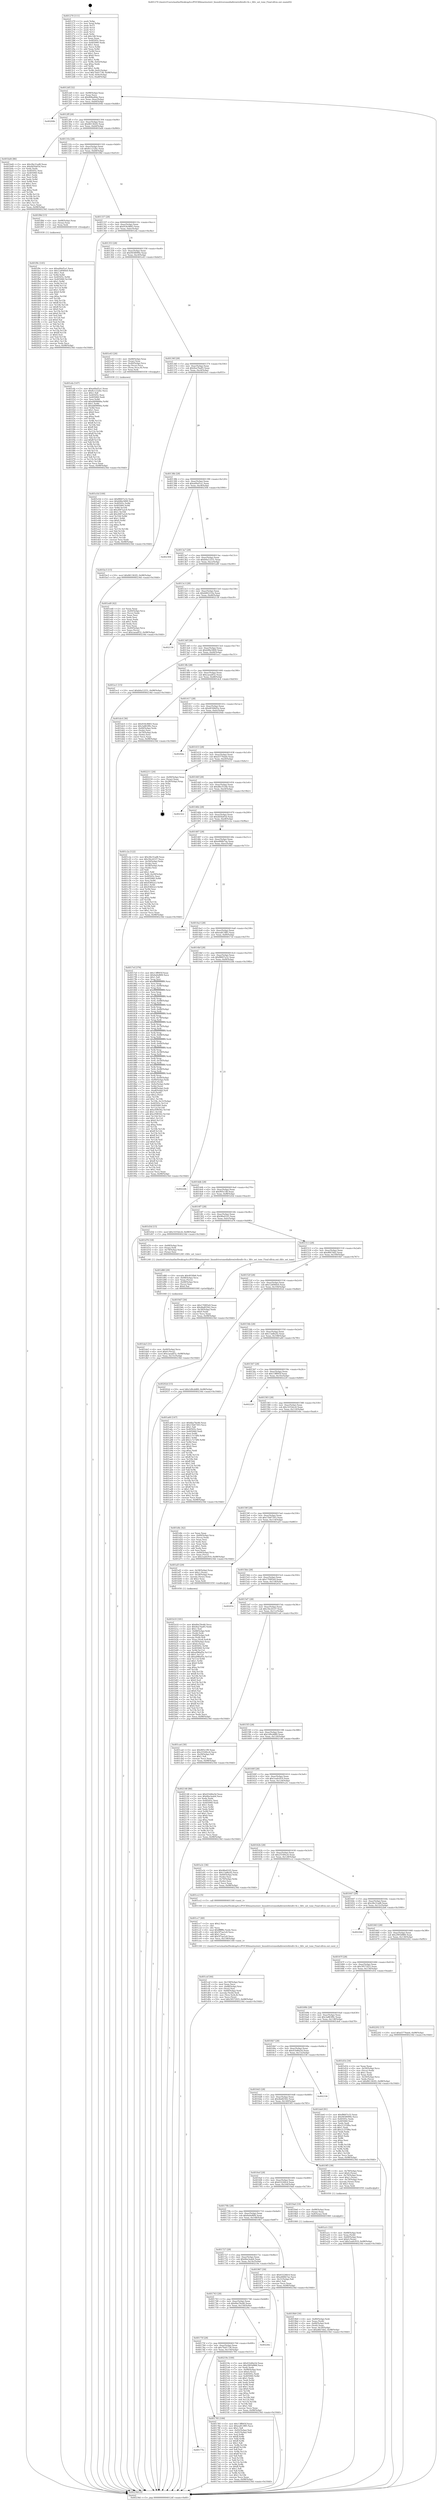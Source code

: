 digraph "0x401270" {
  label = "0x401270 (/mnt/c/Users/mathe/Desktop/tcc/POCII/binaries/extr_linuxdriversmediafirewirefiredtv-fe.c_fdtv_set_tone_Final-ollvm.out::main(0))"
  labelloc = "t"
  node[shape=record]

  Entry [label="",width=0.3,height=0.3,shape=circle,fillcolor=black,style=filled]
  "0x4012df" [label="{
     0x4012df [32]\l
     | [instrs]\l
     &nbsp;&nbsp;0x4012df \<+6\>: mov -0x98(%rbp),%eax\l
     &nbsp;&nbsp;0x4012e5 \<+2\>: mov %eax,%ecx\l
     &nbsp;&nbsp;0x4012e7 \<+6\>: sub $0x806a4fde,%ecx\l
     &nbsp;&nbsp;0x4012ed \<+6\>: mov %eax,-0xac(%rbp)\l
     &nbsp;&nbsp;0x4012f3 \<+6\>: mov %ecx,-0xb0(%rbp)\l
     &nbsp;&nbsp;0x4012f9 \<+6\>: je 000000000040204b \<main+0xddb\>\l
  }"]
  "0x40204b" [label="{
     0x40204b\l
  }", style=dashed]
  "0x4012ff" [label="{
     0x4012ff [28]\l
     | [instrs]\l
     &nbsp;&nbsp;0x4012ff \<+5\>: jmp 0000000000401304 \<main+0x94\>\l
     &nbsp;&nbsp;0x401304 \<+6\>: mov -0xac(%rbp),%eax\l
     &nbsp;&nbsp;0x40130a \<+5\>: sub $0x861362f2,%eax\l
     &nbsp;&nbsp;0x40130f \<+6\>: mov %eax,-0xb4(%rbp)\l
     &nbsp;&nbsp;0x401315 \<+6\>: je 0000000000401bd4 \<main+0x964\>\l
  }"]
  Exit [label="",width=0.3,height=0.3,shape=circle,fillcolor=black,style=filled,peripheries=2]
  "0x401bd4" [label="{
     0x401bd4 [86]\l
     | [instrs]\l
     &nbsp;&nbsp;0x401bd4 \<+5\>: mov $0x28e31ad8,%eax\l
     &nbsp;&nbsp;0x401bd9 \<+5\>: mov $0xdd5fa65d,%ecx\l
     &nbsp;&nbsp;0x401bde \<+2\>: xor %edx,%edx\l
     &nbsp;&nbsp;0x401be0 \<+7\>: mov 0x40505c,%esi\l
     &nbsp;&nbsp;0x401be7 \<+7\>: mov 0x405060,%edi\l
     &nbsp;&nbsp;0x401bee \<+3\>: sub $0x1,%edx\l
     &nbsp;&nbsp;0x401bf1 \<+3\>: mov %esi,%r8d\l
     &nbsp;&nbsp;0x401bf4 \<+3\>: add %edx,%r8d\l
     &nbsp;&nbsp;0x401bf7 \<+4\>: imul %r8d,%esi\l
     &nbsp;&nbsp;0x401bfb \<+3\>: and $0x1,%esi\l
     &nbsp;&nbsp;0x401bfe \<+3\>: cmp $0x0,%esi\l
     &nbsp;&nbsp;0x401c01 \<+4\>: sete %r9b\l
     &nbsp;&nbsp;0x401c05 \<+3\>: cmp $0xa,%edi\l
     &nbsp;&nbsp;0x401c08 \<+4\>: setl %r10b\l
     &nbsp;&nbsp;0x401c0c \<+3\>: mov %r9b,%r11b\l
     &nbsp;&nbsp;0x401c0f \<+3\>: and %r10b,%r11b\l
     &nbsp;&nbsp;0x401c12 \<+3\>: xor %r10b,%r9b\l
     &nbsp;&nbsp;0x401c15 \<+3\>: or %r9b,%r11b\l
     &nbsp;&nbsp;0x401c18 \<+4\>: test $0x1,%r11b\l
     &nbsp;&nbsp;0x401c1c \<+3\>: cmovne %ecx,%eax\l
     &nbsp;&nbsp;0x401c1f \<+6\>: mov %eax,-0x98(%rbp)\l
     &nbsp;&nbsp;0x401c25 \<+5\>: jmp 000000000040234d \<main+0x10dd\>\l
  }"]
  "0x40131b" [label="{
     0x40131b [28]\l
     | [instrs]\l
     &nbsp;&nbsp;0x40131b \<+5\>: jmp 0000000000401320 \<main+0xb0\>\l
     &nbsp;&nbsp;0x401320 \<+6\>: mov -0xac(%rbp),%eax\l
     &nbsp;&nbsp;0x401326 \<+5\>: sub $0x8c1232bc,%eax\l
     &nbsp;&nbsp;0x40132b \<+6\>: mov %eax,-0xb8(%rbp)\l
     &nbsp;&nbsp;0x401331 \<+6\>: je 0000000000401f8d \<main+0xd1d\>\l
  }"]
  "0x401f9c" [label="{
     0x401f9c [145]\l
     | [instrs]\l
     &nbsp;&nbsp;0x401f9c \<+5\>: mov $0xa00ef1a1,%ecx\l
     &nbsp;&nbsp;0x401fa1 \<+5\>: mov $0x12d040e0,%edx\l
     &nbsp;&nbsp;0x401fa6 \<+3\>: mov $0x1,%sil\l
     &nbsp;&nbsp;0x401fa9 \<+3\>: xor %r8d,%r8d\l
     &nbsp;&nbsp;0x401fac \<+8\>: mov 0x40505c,%r9d\l
     &nbsp;&nbsp;0x401fb4 \<+8\>: mov 0x405060,%r10d\l
     &nbsp;&nbsp;0x401fbc \<+4\>: sub $0x1,%r8d\l
     &nbsp;&nbsp;0x401fc0 \<+3\>: mov %r9d,%r11d\l
     &nbsp;&nbsp;0x401fc3 \<+3\>: add %r8d,%r11d\l
     &nbsp;&nbsp;0x401fc6 \<+4\>: imul %r11d,%r9d\l
     &nbsp;&nbsp;0x401fca \<+4\>: and $0x1,%r9d\l
     &nbsp;&nbsp;0x401fce \<+4\>: cmp $0x0,%r9d\l
     &nbsp;&nbsp;0x401fd2 \<+3\>: sete %bl\l
     &nbsp;&nbsp;0x401fd5 \<+4\>: cmp $0xa,%r10d\l
     &nbsp;&nbsp;0x401fd9 \<+4\>: setl %r14b\l
     &nbsp;&nbsp;0x401fdd \<+3\>: mov %bl,%r15b\l
     &nbsp;&nbsp;0x401fe0 \<+4\>: xor $0xff,%r15b\l
     &nbsp;&nbsp;0x401fe4 \<+3\>: mov %r14b,%r12b\l
     &nbsp;&nbsp;0x401fe7 \<+4\>: xor $0xff,%r12b\l
     &nbsp;&nbsp;0x401feb \<+4\>: xor $0x0,%sil\l
     &nbsp;&nbsp;0x401fef \<+3\>: mov %r15b,%r13b\l
     &nbsp;&nbsp;0x401ff2 \<+4\>: and $0x0,%r13b\l
     &nbsp;&nbsp;0x401ff6 \<+3\>: and %sil,%bl\l
     &nbsp;&nbsp;0x401ff9 \<+3\>: mov %r12b,%al\l
     &nbsp;&nbsp;0x401ffc \<+2\>: and $0x0,%al\l
     &nbsp;&nbsp;0x401ffe \<+3\>: and %sil,%r14b\l
     &nbsp;&nbsp;0x402001 \<+3\>: or %bl,%r13b\l
     &nbsp;&nbsp;0x402004 \<+3\>: or %r14b,%al\l
     &nbsp;&nbsp;0x402007 \<+3\>: xor %al,%r13b\l
     &nbsp;&nbsp;0x40200a \<+3\>: or %r12b,%r15b\l
     &nbsp;&nbsp;0x40200d \<+4\>: xor $0xff,%r15b\l
     &nbsp;&nbsp;0x402011 \<+4\>: or $0x0,%sil\l
     &nbsp;&nbsp;0x402015 \<+3\>: and %sil,%r15b\l
     &nbsp;&nbsp;0x402018 \<+3\>: or %r15b,%r13b\l
     &nbsp;&nbsp;0x40201b \<+4\>: test $0x1,%r13b\l
     &nbsp;&nbsp;0x40201f \<+3\>: cmovne %edx,%ecx\l
     &nbsp;&nbsp;0x402022 \<+6\>: mov %ecx,-0x98(%rbp)\l
     &nbsp;&nbsp;0x402028 \<+5\>: jmp 000000000040234d \<main+0x10dd\>\l
  }"]
  "0x401f8d" [label="{
     0x401f8d [15]\l
     | [instrs]\l
     &nbsp;&nbsp;0x401f8d \<+4\>: mov -0x68(%rbp),%rax\l
     &nbsp;&nbsp;0x401f91 \<+3\>: mov (%rax),%rax\l
     &nbsp;&nbsp;0x401f94 \<+3\>: mov %rax,%rdi\l
     &nbsp;&nbsp;0x401f97 \<+5\>: call 0000000000401030 \<free@plt\>\l
     | [calls]\l
     &nbsp;&nbsp;0x401030 \{1\} (unknown)\l
  }"]
  "0x401337" [label="{
     0x401337 [28]\l
     | [instrs]\l
     &nbsp;&nbsp;0x401337 \<+5\>: jmp 000000000040133c \<main+0xcc\>\l
     &nbsp;&nbsp;0x40133c \<+6\>: mov -0xac(%rbp),%eax\l
     &nbsp;&nbsp;0x401342 \<+5\>: sub $0x918c9683,%eax\l
     &nbsp;&nbsp;0x401347 \<+6\>: mov %eax,-0xbc(%rbp)\l
     &nbsp;&nbsp;0x40134d \<+6\>: je 0000000000401efa \<main+0xc8a\>\l
  }"]
  "0x401e5d" [label="{
     0x401e5d [100]\l
     | [instrs]\l
     &nbsp;&nbsp;0x401e5d \<+5\>: mov $0xf8607e32,%edx\l
     &nbsp;&nbsp;0x401e62 \<+5\>: mov $0xb96e5800,%esi\l
     &nbsp;&nbsp;0x401e67 \<+8\>: mov 0x40505c,%r8d\l
     &nbsp;&nbsp;0x401e6f \<+8\>: mov 0x405060,%r9d\l
     &nbsp;&nbsp;0x401e77 \<+3\>: mov %r8d,%r10d\l
     &nbsp;&nbsp;0x401e7a \<+7\>: sub $0x2687a2c9,%r10d\l
     &nbsp;&nbsp;0x401e81 \<+4\>: sub $0x1,%r10d\l
     &nbsp;&nbsp;0x401e85 \<+7\>: add $0x2687a2c9,%r10d\l
     &nbsp;&nbsp;0x401e8c \<+4\>: imul %r10d,%r8d\l
     &nbsp;&nbsp;0x401e90 \<+4\>: and $0x1,%r8d\l
     &nbsp;&nbsp;0x401e94 \<+4\>: cmp $0x0,%r8d\l
     &nbsp;&nbsp;0x401e98 \<+4\>: sete %r11b\l
     &nbsp;&nbsp;0x401e9c \<+4\>: cmp $0xa,%r9d\l
     &nbsp;&nbsp;0x401ea0 \<+3\>: setl %bl\l
     &nbsp;&nbsp;0x401ea3 \<+3\>: mov %r11b,%r14b\l
     &nbsp;&nbsp;0x401ea6 \<+3\>: and %bl,%r14b\l
     &nbsp;&nbsp;0x401ea9 \<+3\>: xor %bl,%r11b\l
     &nbsp;&nbsp;0x401eac \<+3\>: or %r11b,%r14b\l
     &nbsp;&nbsp;0x401eaf \<+4\>: test $0x1,%r14b\l
     &nbsp;&nbsp;0x401eb3 \<+3\>: cmovne %esi,%edx\l
     &nbsp;&nbsp;0x401eb6 \<+6\>: mov %edx,-0x98(%rbp)\l
     &nbsp;&nbsp;0x401ebc \<+5\>: jmp 000000000040234d \<main+0x10dd\>\l
  }"]
  "0x401efa" [label="{
     0x401efa [147]\l
     | [instrs]\l
     &nbsp;&nbsp;0x401efa \<+5\>: mov $0xa00ef1a1,%eax\l
     &nbsp;&nbsp;0x401eff \<+5\>: mov $0x8c1232bc,%ecx\l
     &nbsp;&nbsp;0x401f04 \<+2\>: mov $0x1,%dl\l
     &nbsp;&nbsp;0x401f06 \<+7\>: mov 0x40505c,%esi\l
     &nbsp;&nbsp;0x401f0d \<+7\>: mov 0x405060,%edi\l
     &nbsp;&nbsp;0x401f14 \<+3\>: mov %esi,%r8d\l
     &nbsp;&nbsp;0x401f17 \<+7\>: add $0xdd09666a,%r8d\l
     &nbsp;&nbsp;0x401f1e \<+4\>: sub $0x1,%r8d\l
     &nbsp;&nbsp;0x401f22 \<+7\>: sub $0xdd09666a,%r8d\l
     &nbsp;&nbsp;0x401f29 \<+4\>: imul %r8d,%esi\l
     &nbsp;&nbsp;0x401f2d \<+3\>: and $0x1,%esi\l
     &nbsp;&nbsp;0x401f30 \<+3\>: cmp $0x0,%esi\l
     &nbsp;&nbsp;0x401f33 \<+4\>: sete %r9b\l
     &nbsp;&nbsp;0x401f37 \<+3\>: cmp $0xa,%edi\l
     &nbsp;&nbsp;0x401f3a \<+4\>: setl %r10b\l
     &nbsp;&nbsp;0x401f3e \<+3\>: mov %r9b,%r11b\l
     &nbsp;&nbsp;0x401f41 \<+4\>: xor $0xff,%r11b\l
     &nbsp;&nbsp;0x401f45 \<+3\>: mov %r10b,%bl\l
     &nbsp;&nbsp;0x401f48 \<+3\>: xor $0xff,%bl\l
     &nbsp;&nbsp;0x401f4b \<+3\>: xor $0x1,%dl\l
     &nbsp;&nbsp;0x401f4e \<+3\>: mov %r11b,%r14b\l
     &nbsp;&nbsp;0x401f51 \<+4\>: and $0xff,%r14b\l
     &nbsp;&nbsp;0x401f55 \<+3\>: and %dl,%r9b\l
     &nbsp;&nbsp;0x401f58 \<+3\>: mov %bl,%r15b\l
     &nbsp;&nbsp;0x401f5b \<+4\>: and $0xff,%r15b\l
     &nbsp;&nbsp;0x401f5f \<+3\>: and %dl,%r10b\l
     &nbsp;&nbsp;0x401f62 \<+3\>: or %r9b,%r14b\l
     &nbsp;&nbsp;0x401f65 \<+3\>: or %r10b,%r15b\l
     &nbsp;&nbsp;0x401f68 \<+3\>: xor %r15b,%r14b\l
     &nbsp;&nbsp;0x401f6b \<+3\>: or %bl,%r11b\l
     &nbsp;&nbsp;0x401f6e \<+4\>: xor $0xff,%r11b\l
     &nbsp;&nbsp;0x401f72 \<+3\>: or $0x1,%dl\l
     &nbsp;&nbsp;0x401f75 \<+3\>: and %dl,%r11b\l
     &nbsp;&nbsp;0x401f78 \<+3\>: or %r11b,%r14b\l
     &nbsp;&nbsp;0x401f7b \<+4\>: test $0x1,%r14b\l
     &nbsp;&nbsp;0x401f7f \<+3\>: cmovne %ecx,%eax\l
     &nbsp;&nbsp;0x401f82 \<+6\>: mov %eax,-0x98(%rbp)\l
     &nbsp;&nbsp;0x401f88 \<+5\>: jmp 000000000040234d \<main+0x10dd\>\l
  }"]
  "0x401353" [label="{
     0x401353 [28]\l
     | [instrs]\l
     &nbsp;&nbsp;0x401353 \<+5\>: jmp 0000000000401358 \<main+0xe8\>\l
     &nbsp;&nbsp;0x401358 \<+6\>: mov -0xac(%rbp),%eax\l
     &nbsp;&nbsp;0x40135e \<+5\>: sub $0x9458099e,%eax\l
     &nbsp;&nbsp;0x401363 \<+6\>: mov %eax,-0xc0(%rbp)\l
     &nbsp;&nbsp;0x401369 \<+6\>: je 0000000000401e43 \<main+0xbd3\>\l
  }"]
  "0x401da5" [label="{
     0x401da5 [31]\l
     | [instrs]\l
     &nbsp;&nbsp;0x401da5 \<+4\>: mov -0x40(%rbp),%rcx\l
     &nbsp;&nbsp;0x401da9 \<+6\>: movl $0x0,(%rcx)\l
     &nbsp;&nbsp;0x401daf \<+10\>: movl $0xcaeadf32,-0x98(%rbp)\l
     &nbsp;&nbsp;0x401db9 \<+6\>: mov %eax,-0x15c(%rbp)\l
     &nbsp;&nbsp;0x401dbf \<+5\>: jmp 000000000040234d \<main+0x10dd\>\l
  }"]
  "0x401e43" [label="{
     0x401e43 [26]\l
     | [instrs]\l
     &nbsp;&nbsp;0x401e43 \<+4\>: mov -0x68(%rbp),%rax\l
     &nbsp;&nbsp;0x401e47 \<+3\>: mov (%rax),%rax\l
     &nbsp;&nbsp;0x401e4a \<+4\>: mov -0x40(%rbp),%rcx\l
     &nbsp;&nbsp;0x401e4e \<+3\>: movslq (%rcx),%rcx\l
     &nbsp;&nbsp;0x401e51 \<+4\>: mov (%rax,%rcx,8),%rax\l
     &nbsp;&nbsp;0x401e55 \<+3\>: mov %rax,%rdi\l
     &nbsp;&nbsp;0x401e58 \<+5\>: call 0000000000401030 \<free@plt\>\l
     | [calls]\l
     &nbsp;&nbsp;0x401030 \{1\} (unknown)\l
  }"]
  "0x40136f" [label="{
     0x40136f [28]\l
     | [instrs]\l
     &nbsp;&nbsp;0x40136f \<+5\>: jmp 0000000000401374 \<main+0x104\>\l
     &nbsp;&nbsp;0x401374 \<+6\>: mov -0xac(%rbp),%eax\l
     &nbsp;&nbsp;0x40137a \<+5\>: sub $0x9ea7ba85,%eax\l
     &nbsp;&nbsp;0x40137f \<+6\>: mov %eax,-0xc4(%rbp)\l
     &nbsp;&nbsp;0x401385 \<+6\>: je 0000000000401bc5 \<main+0x955\>\l
  }"]
  "0x401d88" [label="{
     0x401d88 [29]\l
     | [instrs]\l
     &nbsp;&nbsp;0x401d88 \<+10\>: movabs $0x4030b6,%rdi\l
     &nbsp;&nbsp;0x401d92 \<+4\>: mov -0x48(%rbp),%rcx\l
     &nbsp;&nbsp;0x401d96 \<+2\>: mov %eax,(%rcx)\l
     &nbsp;&nbsp;0x401d98 \<+4\>: mov -0x48(%rbp),%rcx\l
     &nbsp;&nbsp;0x401d9c \<+2\>: mov (%rcx),%esi\l
     &nbsp;&nbsp;0x401d9e \<+2\>: mov $0x0,%al\l
     &nbsp;&nbsp;0x401da0 \<+5\>: call 0000000000401040 \<printf@plt\>\l
     | [calls]\l
     &nbsp;&nbsp;0x401040 \{1\} (unknown)\l
  }"]
  "0x401bc5" [label="{
     0x401bc5 [15]\l
     | [instrs]\l
     &nbsp;&nbsp;0x401bc5 \<+10\>: movl $0x861362f2,-0x98(%rbp)\l
     &nbsp;&nbsp;0x401bcf \<+5\>: jmp 000000000040234d \<main+0x10dd\>\l
  }"]
  "0x40138b" [label="{
     0x40138b [28]\l
     | [instrs]\l
     &nbsp;&nbsp;0x40138b \<+5\>: jmp 0000000000401390 \<main+0x120\>\l
     &nbsp;&nbsp;0x401390 \<+6\>: mov -0xac(%rbp),%eax\l
     &nbsp;&nbsp;0x401396 \<+5\>: sub $0xa00ef1a1,%eax\l
     &nbsp;&nbsp;0x40139b \<+6\>: mov %eax,-0xc8(%rbp)\l
     &nbsp;&nbsp;0x4013a1 \<+6\>: je 0000000000402304 \<main+0x1094\>\l
  }"]
  "0x401cef" [label="{
     0x401cef [44]\l
     | [instrs]\l
     &nbsp;&nbsp;0x401cef \<+6\>: mov -0x158(%rbp),%ecx\l
     &nbsp;&nbsp;0x401cf5 \<+3\>: imul %eax,%ecx\l
     &nbsp;&nbsp;0x401cf8 \<+4\>: mov -0x68(%rbp),%rsi\l
     &nbsp;&nbsp;0x401cfc \<+3\>: mov (%rsi),%rsi\l
     &nbsp;&nbsp;0x401cff \<+4\>: mov -0x60(%rbp),%rdi\l
     &nbsp;&nbsp;0x401d03 \<+3\>: movslq (%rdi),%rdi\l
     &nbsp;&nbsp;0x401d06 \<+4\>: mov (%rsi,%rdi,8),%rsi\l
     &nbsp;&nbsp;0x401d0a \<+2\>: mov %ecx,(%rsi)\l
     &nbsp;&nbsp;0x401d0c \<+10\>: movl $0x39572f25,-0x98(%rbp)\l
     &nbsp;&nbsp;0x401d16 \<+5\>: jmp 000000000040234d \<main+0x10dd\>\l
  }"]
  "0x402304" [label="{
     0x402304\l
  }", style=dashed]
  "0x4013a7" [label="{
     0x4013a7 [28]\l
     | [instrs]\l
     &nbsp;&nbsp;0x4013a7 \<+5\>: jmp 00000000004013ac \<main+0x13c\>\l
     &nbsp;&nbsp;0x4013ac \<+6\>: mov -0xac(%rbp),%eax\l
     &nbsp;&nbsp;0x4013b2 \<+5\>: sub $0xb0a12251,%eax\l
     &nbsp;&nbsp;0x4013b7 \<+6\>: mov %eax,-0xcc(%rbp)\l
     &nbsp;&nbsp;0x4013bd \<+6\>: je 0000000000401ed0 \<main+0xc60\>\l
  }"]
  "0x401cc7" [label="{
     0x401cc7 [40]\l
     | [instrs]\l
     &nbsp;&nbsp;0x401cc7 \<+5\>: mov $0x2,%ecx\l
     &nbsp;&nbsp;0x401ccc \<+1\>: cltd\l
     &nbsp;&nbsp;0x401ccd \<+2\>: idiv %ecx\l
     &nbsp;&nbsp;0x401ccf \<+6\>: imul $0xfffffffe,%edx,%ecx\l
     &nbsp;&nbsp;0x401cd5 \<+6\>: sub $0x5f7aa1e9,%ecx\l
     &nbsp;&nbsp;0x401cdb \<+3\>: add $0x1,%ecx\l
     &nbsp;&nbsp;0x401cde \<+6\>: add $0x5f7aa1e9,%ecx\l
     &nbsp;&nbsp;0x401ce4 \<+6\>: mov %ecx,-0x158(%rbp)\l
     &nbsp;&nbsp;0x401cea \<+5\>: call 0000000000401160 \<next_i\>\l
     | [calls]\l
     &nbsp;&nbsp;0x401160 \{1\} (/mnt/c/Users/mathe/Desktop/tcc/POCII/binaries/extr_linuxdriversmediafirewirefiredtv-fe.c_fdtv_set_tone_Final-ollvm.out::next_i)\l
  }"]
  "0x401ed0" [label="{
     0x401ed0 [42]\l
     | [instrs]\l
     &nbsp;&nbsp;0x401ed0 \<+2\>: xor %eax,%eax\l
     &nbsp;&nbsp;0x401ed2 \<+4\>: mov -0x40(%rbp),%rcx\l
     &nbsp;&nbsp;0x401ed6 \<+2\>: mov (%rcx),%edx\l
     &nbsp;&nbsp;0x401ed8 \<+2\>: mov %eax,%esi\l
     &nbsp;&nbsp;0x401eda \<+2\>: sub %edx,%esi\l
     &nbsp;&nbsp;0x401edc \<+2\>: mov %eax,%edx\l
     &nbsp;&nbsp;0x401ede \<+3\>: sub $0x1,%edx\l
     &nbsp;&nbsp;0x401ee1 \<+2\>: add %edx,%esi\l
     &nbsp;&nbsp;0x401ee3 \<+2\>: sub %esi,%eax\l
     &nbsp;&nbsp;0x401ee5 \<+4\>: mov -0x40(%rbp),%rcx\l
     &nbsp;&nbsp;0x401ee9 \<+2\>: mov %eax,(%rcx)\l
     &nbsp;&nbsp;0x401eeb \<+10\>: movl $0xcaeadf32,-0x98(%rbp)\l
     &nbsp;&nbsp;0x401ef5 \<+5\>: jmp 000000000040234d \<main+0x10dd\>\l
  }"]
  "0x4013c3" [label="{
     0x4013c3 [28]\l
     | [instrs]\l
     &nbsp;&nbsp;0x4013c3 \<+5\>: jmp 00000000004013c8 \<main+0x158\>\l
     &nbsp;&nbsp;0x4013c8 \<+6\>: mov -0xac(%rbp),%eax\l
     &nbsp;&nbsp;0x4013ce \<+5\>: sub $0xb682210a,%eax\l
     &nbsp;&nbsp;0x4013d3 \<+6\>: mov %eax,-0xd0(%rbp)\l
     &nbsp;&nbsp;0x4013d9 \<+6\>: je 0000000000402139 \<main+0xec9\>\l
  }"]
  "0x401b10" [label="{
     0x401b10 [181]\l
     | [instrs]\l
     &nbsp;&nbsp;0x401b10 \<+5\>: mov $0x6ba76e46,%ecx\l
     &nbsp;&nbsp;0x401b15 \<+5\>: mov $0x9ea7ba85,%edx\l
     &nbsp;&nbsp;0x401b1a \<+3\>: mov $0x1,%sil\l
     &nbsp;&nbsp;0x401b1d \<+4\>: mov -0x68(%rbp),%rdi\l
     &nbsp;&nbsp;0x401b21 \<+3\>: mov (%rdi),%rdi\l
     &nbsp;&nbsp;0x401b24 \<+4\>: mov -0x60(%rbp),%r8\l
     &nbsp;&nbsp;0x401b28 \<+3\>: movslq (%r8),%r8\l
     &nbsp;&nbsp;0x401b2b \<+4\>: mov %rax,(%rdi,%r8,8)\l
     &nbsp;&nbsp;0x401b2f \<+4\>: mov -0x50(%rbp),%rax\l
     &nbsp;&nbsp;0x401b33 \<+6\>: movl $0x0,(%rax)\l
     &nbsp;&nbsp;0x401b39 \<+8\>: mov 0x40505c,%r9d\l
     &nbsp;&nbsp;0x401b41 \<+8\>: mov 0x405060,%r10d\l
     &nbsp;&nbsp;0x401b49 \<+3\>: mov %r9d,%r11d\l
     &nbsp;&nbsp;0x401b4c \<+7\>: add $0xa096af5e,%r11d\l
     &nbsp;&nbsp;0x401b53 \<+4\>: sub $0x1,%r11d\l
     &nbsp;&nbsp;0x401b57 \<+7\>: sub $0xa096af5e,%r11d\l
     &nbsp;&nbsp;0x401b5e \<+4\>: imul %r11d,%r9d\l
     &nbsp;&nbsp;0x401b62 \<+4\>: and $0x1,%r9d\l
     &nbsp;&nbsp;0x401b66 \<+4\>: cmp $0x0,%r9d\l
     &nbsp;&nbsp;0x401b6a \<+3\>: sete %bl\l
     &nbsp;&nbsp;0x401b6d \<+4\>: cmp $0xa,%r10d\l
     &nbsp;&nbsp;0x401b71 \<+4\>: setl %r14b\l
     &nbsp;&nbsp;0x401b75 \<+3\>: mov %bl,%r15b\l
     &nbsp;&nbsp;0x401b78 \<+4\>: xor $0xff,%r15b\l
     &nbsp;&nbsp;0x401b7c \<+3\>: mov %r14b,%r12b\l
     &nbsp;&nbsp;0x401b7f \<+4\>: xor $0xff,%r12b\l
     &nbsp;&nbsp;0x401b83 \<+4\>: xor $0x0,%sil\l
     &nbsp;&nbsp;0x401b87 \<+3\>: mov %r15b,%r13b\l
     &nbsp;&nbsp;0x401b8a \<+4\>: and $0x0,%r13b\l
     &nbsp;&nbsp;0x401b8e \<+3\>: and %sil,%bl\l
     &nbsp;&nbsp;0x401b91 \<+3\>: mov %r12b,%al\l
     &nbsp;&nbsp;0x401b94 \<+2\>: and $0x0,%al\l
     &nbsp;&nbsp;0x401b96 \<+3\>: and %sil,%r14b\l
     &nbsp;&nbsp;0x401b99 \<+3\>: or %bl,%r13b\l
     &nbsp;&nbsp;0x401b9c \<+3\>: or %r14b,%al\l
     &nbsp;&nbsp;0x401b9f \<+3\>: xor %al,%r13b\l
     &nbsp;&nbsp;0x401ba2 \<+3\>: or %r12b,%r15b\l
     &nbsp;&nbsp;0x401ba5 \<+4\>: xor $0xff,%r15b\l
     &nbsp;&nbsp;0x401ba9 \<+4\>: or $0x0,%sil\l
     &nbsp;&nbsp;0x401bad \<+3\>: and %sil,%r15b\l
     &nbsp;&nbsp;0x401bb0 \<+3\>: or %r15b,%r13b\l
     &nbsp;&nbsp;0x401bb3 \<+4\>: test $0x1,%r13b\l
     &nbsp;&nbsp;0x401bb7 \<+3\>: cmovne %edx,%ecx\l
     &nbsp;&nbsp;0x401bba \<+6\>: mov %ecx,-0x98(%rbp)\l
     &nbsp;&nbsp;0x401bc0 \<+5\>: jmp 000000000040234d \<main+0x10dd\>\l
  }"]
  "0x402139" [label="{
     0x402139\l
  }", style=dashed]
  "0x4013df" [label="{
     0x4013df [28]\l
     | [instrs]\l
     &nbsp;&nbsp;0x4013df \<+5\>: jmp 00000000004013e4 \<main+0x174\>\l
     &nbsp;&nbsp;0x4013e4 \<+6\>: mov -0xac(%rbp),%eax\l
     &nbsp;&nbsp;0x4013ea \<+5\>: sub $0xb96e5800,%eax\l
     &nbsp;&nbsp;0x4013ef \<+6\>: mov %eax,-0xd4(%rbp)\l
     &nbsp;&nbsp;0x4013f5 \<+6\>: je 0000000000401ec1 \<main+0xc51\>\l
  }"]
  "0x401a1c" [label="{
     0x401a1c [32]\l
     | [instrs]\l
     &nbsp;&nbsp;0x401a1c \<+4\>: mov -0x68(%rbp),%rdi\l
     &nbsp;&nbsp;0x401a20 \<+3\>: mov %rax,(%rdi)\l
     &nbsp;&nbsp;0x401a23 \<+4\>: mov -0x60(%rbp),%rax\l
     &nbsp;&nbsp;0x401a27 \<+6\>: movl $0x0,(%rax)\l
     &nbsp;&nbsp;0x401a2d \<+10\>: movl $0x1ea0c919,-0x98(%rbp)\l
     &nbsp;&nbsp;0x401a37 \<+5\>: jmp 000000000040234d \<main+0x10dd\>\l
  }"]
  "0x401ec1" [label="{
     0x401ec1 [15]\l
     | [instrs]\l
     &nbsp;&nbsp;0x401ec1 \<+10\>: movl $0xb0a12251,-0x98(%rbp)\l
     &nbsp;&nbsp;0x401ecb \<+5\>: jmp 000000000040234d \<main+0x10dd\>\l
  }"]
  "0x4013fb" [label="{
     0x4013fb [28]\l
     | [instrs]\l
     &nbsp;&nbsp;0x4013fb \<+5\>: jmp 0000000000401400 \<main+0x190\>\l
     &nbsp;&nbsp;0x401400 \<+6\>: mov -0xac(%rbp),%eax\l
     &nbsp;&nbsp;0x401406 \<+5\>: sub $0xcaeadf32,%eax\l
     &nbsp;&nbsp;0x40140b \<+6\>: mov %eax,-0xd8(%rbp)\l
     &nbsp;&nbsp;0x401411 \<+6\>: je 0000000000401dc4 \<main+0xb54\>\l
  }"]
  "0x4019b9" [label="{
     0x4019b9 [30]\l
     | [instrs]\l
     &nbsp;&nbsp;0x4019b9 \<+4\>: mov -0x80(%rbp),%rdi\l
     &nbsp;&nbsp;0x4019bd \<+2\>: mov %eax,(%rdi)\l
     &nbsp;&nbsp;0x4019bf \<+4\>: mov -0x80(%rbp),%rdi\l
     &nbsp;&nbsp;0x4019c3 \<+2\>: mov (%rdi),%eax\l
     &nbsp;&nbsp;0x4019c5 \<+3\>: mov %eax,-0x30(%rbp)\l
     &nbsp;&nbsp;0x4019c8 \<+10\>: movl $0xd6b7dd2,-0x98(%rbp)\l
     &nbsp;&nbsp;0x4019d2 \<+5\>: jmp 000000000040234d \<main+0x10dd\>\l
  }"]
  "0x401dc4" [label="{
     0x401dc4 [36]\l
     | [instrs]\l
     &nbsp;&nbsp;0x401dc4 \<+5\>: mov $0x918c9683,%eax\l
     &nbsp;&nbsp;0x401dc9 \<+5\>: mov $0x3a863f9c,%ecx\l
     &nbsp;&nbsp;0x401dce \<+4\>: mov -0x40(%rbp),%rdx\l
     &nbsp;&nbsp;0x401dd2 \<+2\>: mov (%rdx),%esi\l
     &nbsp;&nbsp;0x401dd4 \<+4\>: mov -0x70(%rbp),%rdx\l
     &nbsp;&nbsp;0x401dd8 \<+2\>: cmp (%rdx),%esi\l
     &nbsp;&nbsp;0x401dda \<+3\>: cmovl %ecx,%eax\l
     &nbsp;&nbsp;0x401ddd \<+6\>: mov %eax,-0x98(%rbp)\l
     &nbsp;&nbsp;0x401de3 \<+5\>: jmp 000000000040234d \<main+0x10dd\>\l
  }"]
  "0x401417" [label="{
     0x401417 [28]\l
     | [instrs]\l
     &nbsp;&nbsp;0x401417 \<+5\>: jmp 000000000040141c \<main+0x1ac\>\l
     &nbsp;&nbsp;0x40141c \<+6\>: mov -0xac(%rbp),%eax\l
     &nbsp;&nbsp;0x401422 \<+5\>: sub $0xd0306d5e,%eax\l
     &nbsp;&nbsp;0x401427 \<+6\>: mov %eax,-0xdc(%rbp)\l
     &nbsp;&nbsp;0x40142d \<+6\>: je 00000000004020de \<main+0xe6e\>\l
  }"]
  "0x401270" [label="{
     0x401270 [111]\l
     | [instrs]\l
     &nbsp;&nbsp;0x401270 \<+1\>: push %rbp\l
     &nbsp;&nbsp;0x401271 \<+3\>: mov %rsp,%rbp\l
     &nbsp;&nbsp;0x401274 \<+2\>: push %r15\l
     &nbsp;&nbsp;0x401276 \<+2\>: push %r14\l
     &nbsp;&nbsp;0x401278 \<+2\>: push %r13\l
     &nbsp;&nbsp;0x40127a \<+2\>: push %r12\l
     &nbsp;&nbsp;0x40127c \<+1\>: push %rbx\l
     &nbsp;&nbsp;0x40127d \<+7\>: sub $0x148,%rsp\l
     &nbsp;&nbsp;0x401284 \<+2\>: xor %eax,%eax\l
     &nbsp;&nbsp;0x401286 \<+7\>: mov 0x40505c,%ecx\l
     &nbsp;&nbsp;0x40128d \<+7\>: mov 0x405060,%edx\l
     &nbsp;&nbsp;0x401294 \<+3\>: sub $0x1,%eax\l
     &nbsp;&nbsp;0x401297 \<+3\>: mov %ecx,%r8d\l
     &nbsp;&nbsp;0x40129a \<+3\>: add %eax,%r8d\l
     &nbsp;&nbsp;0x40129d \<+4\>: imul %r8d,%ecx\l
     &nbsp;&nbsp;0x4012a1 \<+3\>: and $0x1,%ecx\l
     &nbsp;&nbsp;0x4012a4 \<+3\>: cmp $0x0,%ecx\l
     &nbsp;&nbsp;0x4012a7 \<+4\>: sete %r9b\l
     &nbsp;&nbsp;0x4012ab \<+4\>: and $0x1,%r9b\l
     &nbsp;&nbsp;0x4012af \<+7\>: mov %r9b,-0x92(%rbp)\l
     &nbsp;&nbsp;0x4012b6 \<+3\>: cmp $0xa,%edx\l
     &nbsp;&nbsp;0x4012b9 \<+4\>: setl %r9b\l
     &nbsp;&nbsp;0x4012bd \<+4\>: and $0x1,%r9b\l
     &nbsp;&nbsp;0x4012c1 \<+7\>: mov %r9b,-0x91(%rbp)\l
     &nbsp;&nbsp;0x4012c8 \<+10\>: movl $0x7fa01738,-0x98(%rbp)\l
     &nbsp;&nbsp;0x4012d2 \<+6\>: mov %edi,-0x9c(%rbp)\l
     &nbsp;&nbsp;0x4012d8 \<+7\>: mov %rsi,-0xa8(%rbp)\l
  }"]
  "0x4020de" [label="{
     0x4020de\l
  }", style=dashed]
  "0x401433" [label="{
     0x401433 [28]\l
     | [instrs]\l
     &nbsp;&nbsp;0x401433 \<+5\>: jmp 0000000000401438 \<main+0x1c8\>\l
     &nbsp;&nbsp;0x401438 \<+6\>: mov -0xac(%rbp),%eax\l
     &nbsp;&nbsp;0x40143e \<+5\>: sub $0xd3776ab4,%eax\l
     &nbsp;&nbsp;0x401443 \<+6\>: mov %eax,-0xe0(%rbp)\l
     &nbsp;&nbsp;0x401449 \<+6\>: je 0000000000402211 \<main+0xfa1\>\l
  }"]
  "0x40234d" [label="{
     0x40234d [5]\l
     | [instrs]\l
     &nbsp;&nbsp;0x40234d \<+5\>: jmp 00000000004012df \<main+0x6f\>\l
  }"]
  "0x402211" [label="{
     0x402211 [24]\l
     | [instrs]\l
     &nbsp;&nbsp;0x402211 \<+7\>: mov -0x90(%rbp),%rax\l
     &nbsp;&nbsp;0x402218 \<+2\>: mov (%rax),%eax\l
     &nbsp;&nbsp;0x40221a \<+4\>: lea -0x28(%rbp),%rsp\l
     &nbsp;&nbsp;0x40221e \<+1\>: pop %rbx\l
     &nbsp;&nbsp;0x40221f \<+2\>: pop %r12\l
     &nbsp;&nbsp;0x402221 \<+2\>: pop %r13\l
     &nbsp;&nbsp;0x402223 \<+2\>: pop %r14\l
     &nbsp;&nbsp;0x402225 \<+2\>: pop %r15\l
     &nbsp;&nbsp;0x402227 \<+1\>: pop %rbp\l
     &nbsp;&nbsp;0x402228 \<+1\>: ret\l
  }"]
  "0x40144f" [label="{
     0x40144f [28]\l
     | [instrs]\l
     &nbsp;&nbsp;0x40144f \<+5\>: jmp 0000000000401454 \<main+0x1e4\>\l
     &nbsp;&nbsp;0x401454 \<+6\>: mov -0xac(%rbp),%eax\l
     &nbsp;&nbsp;0x40145a \<+5\>: sub $0xd8e3524b,%eax\l
     &nbsp;&nbsp;0x40145f \<+6\>: mov %eax,-0xe4(%rbp)\l
     &nbsp;&nbsp;0x401465 \<+6\>: je 0000000000402322 \<main+0x10b2\>\l
  }"]
  "0x40177b" [label="{
     0x40177b\l
  }", style=dashed]
  "0x402322" [label="{
     0x402322\l
  }", style=dashed]
  "0x40146b" [label="{
     0x40146b [28]\l
     | [instrs]\l
     &nbsp;&nbsp;0x40146b \<+5\>: jmp 0000000000401470 \<main+0x200\>\l
     &nbsp;&nbsp;0x401470 \<+6\>: mov -0xac(%rbp),%eax\l
     &nbsp;&nbsp;0x401476 \<+5\>: sub $0xdd5fa65d,%eax\l
     &nbsp;&nbsp;0x40147b \<+6\>: mov %eax,-0xe8(%rbp)\l
     &nbsp;&nbsp;0x401481 \<+6\>: je 0000000000401c2a \<main+0x9ba\>\l
  }"]
  "0x401785" [label="{
     0x401785 [106]\l
     | [instrs]\l
     &nbsp;&nbsp;0x401785 \<+5\>: mov $0x13ff005f,%eax\l
     &nbsp;&nbsp;0x40178a \<+5\>: mov $0xea813f85,%ecx\l
     &nbsp;&nbsp;0x40178f \<+2\>: mov $0x1,%dl\l
     &nbsp;&nbsp;0x401791 \<+7\>: mov -0x92(%rbp),%sil\l
     &nbsp;&nbsp;0x401798 \<+7\>: mov -0x91(%rbp),%dil\l
     &nbsp;&nbsp;0x40179f \<+3\>: mov %sil,%r8b\l
     &nbsp;&nbsp;0x4017a2 \<+4\>: xor $0xff,%r8b\l
     &nbsp;&nbsp;0x4017a6 \<+3\>: mov %dil,%r9b\l
     &nbsp;&nbsp;0x4017a9 \<+4\>: xor $0xff,%r9b\l
     &nbsp;&nbsp;0x4017ad \<+3\>: xor $0x1,%dl\l
     &nbsp;&nbsp;0x4017b0 \<+3\>: mov %r8b,%r10b\l
     &nbsp;&nbsp;0x4017b3 \<+4\>: and $0xff,%r10b\l
     &nbsp;&nbsp;0x4017b7 \<+3\>: and %dl,%sil\l
     &nbsp;&nbsp;0x4017ba \<+3\>: mov %r9b,%r11b\l
     &nbsp;&nbsp;0x4017bd \<+4\>: and $0xff,%r11b\l
     &nbsp;&nbsp;0x4017c1 \<+3\>: and %dl,%dil\l
     &nbsp;&nbsp;0x4017c4 \<+3\>: or %sil,%r10b\l
     &nbsp;&nbsp;0x4017c7 \<+3\>: or %dil,%r11b\l
     &nbsp;&nbsp;0x4017ca \<+3\>: xor %r11b,%r10b\l
     &nbsp;&nbsp;0x4017cd \<+3\>: or %r9b,%r8b\l
     &nbsp;&nbsp;0x4017d0 \<+4\>: xor $0xff,%r8b\l
     &nbsp;&nbsp;0x4017d4 \<+3\>: or $0x1,%dl\l
     &nbsp;&nbsp;0x4017d7 \<+3\>: and %dl,%r8b\l
     &nbsp;&nbsp;0x4017da \<+3\>: or %r8b,%r10b\l
     &nbsp;&nbsp;0x4017dd \<+4\>: test $0x1,%r10b\l
     &nbsp;&nbsp;0x4017e1 \<+3\>: cmovne %ecx,%eax\l
     &nbsp;&nbsp;0x4017e4 \<+6\>: mov %eax,-0x98(%rbp)\l
     &nbsp;&nbsp;0x4017ea \<+5\>: jmp 000000000040234d \<main+0x10dd\>\l
  }"]
  "0x401c2a" [label="{
     0x401c2a [122]\l
     | [instrs]\l
     &nbsp;&nbsp;0x401c2a \<+5\>: mov $0x28e31ad8,%eax\l
     &nbsp;&nbsp;0x401c2f \<+5\>: mov $0x18cc6337,%ecx\l
     &nbsp;&nbsp;0x401c34 \<+4\>: mov -0x50(%rbp),%rdx\l
     &nbsp;&nbsp;0x401c38 \<+2\>: mov (%rdx),%esi\l
     &nbsp;&nbsp;0x401c3a \<+4\>: mov -0x58(%rbp),%rdx\l
     &nbsp;&nbsp;0x401c3e \<+2\>: cmp (%rdx),%esi\l
     &nbsp;&nbsp;0x401c40 \<+4\>: setl %dil\l
     &nbsp;&nbsp;0x401c44 \<+4\>: and $0x1,%dil\l
     &nbsp;&nbsp;0x401c48 \<+4\>: mov %dil,-0x29(%rbp)\l
     &nbsp;&nbsp;0x401c4c \<+7\>: mov 0x40505c,%esi\l
     &nbsp;&nbsp;0x401c53 \<+8\>: mov 0x405060,%r8d\l
     &nbsp;&nbsp;0x401c5b \<+3\>: mov %esi,%r9d\l
     &nbsp;&nbsp;0x401c5e \<+7\>: add $0x93842e3,%r9d\l
     &nbsp;&nbsp;0x401c65 \<+4\>: sub $0x1,%r9d\l
     &nbsp;&nbsp;0x401c69 \<+7\>: sub $0x93842e3,%r9d\l
     &nbsp;&nbsp;0x401c70 \<+4\>: imul %r9d,%esi\l
     &nbsp;&nbsp;0x401c74 \<+3\>: and $0x1,%esi\l
     &nbsp;&nbsp;0x401c77 \<+3\>: cmp $0x0,%esi\l
     &nbsp;&nbsp;0x401c7a \<+4\>: sete %dil\l
     &nbsp;&nbsp;0x401c7e \<+4\>: cmp $0xa,%r8d\l
     &nbsp;&nbsp;0x401c82 \<+4\>: setl %r10b\l
     &nbsp;&nbsp;0x401c86 \<+3\>: mov %dil,%r11b\l
     &nbsp;&nbsp;0x401c89 \<+3\>: and %r10b,%r11b\l
     &nbsp;&nbsp;0x401c8c \<+3\>: xor %r10b,%dil\l
     &nbsp;&nbsp;0x401c8f \<+3\>: or %dil,%r11b\l
     &nbsp;&nbsp;0x401c92 \<+4\>: test $0x1,%r11b\l
     &nbsp;&nbsp;0x401c96 \<+3\>: cmovne %ecx,%eax\l
     &nbsp;&nbsp;0x401c99 \<+6\>: mov %eax,-0x98(%rbp)\l
     &nbsp;&nbsp;0x401c9f \<+5\>: jmp 000000000040234d \<main+0x10dd\>\l
  }"]
  "0x401487" [label="{
     0x401487 [28]\l
     | [instrs]\l
     &nbsp;&nbsp;0x401487 \<+5\>: jmp 000000000040148c \<main+0x21c\>\l
     &nbsp;&nbsp;0x40148c \<+6\>: mov -0xac(%rbp),%eax\l
     &nbsp;&nbsp;0x401492 \<+5\>: sub $0xe666b7ae,%eax\l
     &nbsp;&nbsp;0x401497 \<+6\>: mov %eax,-0xec(%rbp)\l
     &nbsp;&nbsp;0x40149d \<+6\>: je 0000000000401985 \<main+0x715\>\l
  }"]
  "0x40175f" [label="{
     0x40175f [28]\l
     | [instrs]\l
     &nbsp;&nbsp;0x40175f \<+5\>: jmp 0000000000401764 \<main+0x4f4\>\l
     &nbsp;&nbsp;0x401764 \<+6\>: mov -0xac(%rbp),%eax\l
     &nbsp;&nbsp;0x40176a \<+5\>: sub $0x7fa01738,%eax\l
     &nbsp;&nbsp;0x40176f \<+6\>: mov %eax,-0x154(%rbp)\l
     &nbsp;&nbsp;0x401775 \<+6\>: je 0000000000401785 \<main+0x515\>\l
  }"]
  "0x401985" [label="{
     0x401985\l
  }", style=dashed]
  "0x4014a3" [label="{
     0x4014a3 [28]\l
     | [instrs]\l
     &nbsp;&nbsp;0x4014a3 \<+5\>: jmp 00000000004014a8 \<main+0x238\>\l
     &nbsp;&nbsp;0x4014a8 \<+6\>: mov -0xac(%rbp),%eax\l
     &nbsp;&nbsp;0x4014ae \<+5\>: sub $0xea813f85,%eax\l
     &nbsp;&nbsp;0x4014b3 \<+6\>: mov %eax,-0xf0(%rbp)\l
     &nbsp;&nbsp;0x4014b9 \<+6\>: je 00000000004017ef \<main+0x57f\>\l
  }"]
  "0x40226e" [label="{
     0x40226e\l
  }", style=dashed]
  "0x4017ef" [label="{
     0x4017ef [376]\l
     | [instrs]\l
     &nbsp;&nbsp;0x4017ef \<+5\>: mov $0x13ff005f,%eax\l
     &nbsp;&nbsp;0x4017f4 \<+5\>: mov $0x6a0ef6f4,%ecx\l
     &nbsp;&nbsp;0x4017f9 \<+2\>: mov $0x1,%dl\l
     &nbsp;&nbsp;0x4017fb \<+3\>: mov %rsp,%rsi\l
     &nbsp;&nbsp;0x4017fe \<+4\>: add $0xfffffffffffffff0,%rsi\l
     &nbsp;&nbsp;0x401802 \<+3\>: mov %rsi,%rsp\l
     &nbsp;&nbsp;0x401805 \<+7\>: mov %rsi,-0x90(%rbp)\l
     &nbsp;&nbsp;0x40180c \<+3\>: mov %rsp,%rsi\l
     &nbsp;&nbsp;0x40180f \<+4\>: add $0xfffffffffffffff0,%rsi\l
     &nbsp;&nbsp;0x401813 \<+3\>: mov %rsi,%rsp\l
     &nbsp;&nbsp;0x401816 \<+3\>: mov %rsp,%rdi\l
     &nbsp;&nbsp;0x401819 \<+4\>: add $0xfffffffffffffff0,%rdi\l
     &nbsp;&nbsp;0x40181d \<+3\>: mov %rdi,%rsp\l
     &nbsp;&nbsp;0x401820 \<+7\>: mov %rdi,-0x88(%rbp)\l
     &nbsp;&nbsp;0x401827 \<+3\>: mov %rsp,%rdi\l
     &nbsp;&nbsp;0x40182a \<+4\>: add $0xfffffffffffffff0,%rdi\l
     &nbsp;&nbsp;0x40182e \<+3\>: mov %rdi,%rsp\l
     &nbsp;&nbsp;0x401831 \<+4\>: mov %rdi,-0x80(%rbp)\l
     &nbsp;&nbsp;0x401835 \<+3\>: mov %rsp,%rdi\l
     &nbsp;&nbsp;0x401838 \<+4\>: add $0xfffffffffffffff0,%rdi\l
     &nbsp;&nbsp;0x40183c \<+3\>: mov %rdi,%rsp\l
     &nbsp;&nbsp;0x40183f \<+4\>: mov %rdi,-0x78(%rbp)\l
     &nbsp;&nbsp;0x401843 \<+3\>: mov %rsp,%rdi\l
     &nbsp;&nbsp;0x401846 \<+4\>: add $0xfffffffffffffff0,%rdi\l
     &nbsp;&nbsp;0x40184a \<+3\>: mov %rdi,%rsp\l
     &nbsp;&nbsp;0x40184d \<+4\>: mov %rdi,-0x70(%rbp)\l
     &nbsp;&nbsp;0x401851 \<+3\>: mov %rsp,%rdi\l
     &nbsp;&nbsp;0x401854 \<+4\>: add $0xfffffffffffffff0,%rdi\l
     &nbsp;&nbsp;0x401858 \<+3\>: mov %rdi,%rsp\l
     &nbsp;&nbsp;0x40185b \<+4\>: mov %rdi,-0x68(%rbp)\l
     &nbsp;&nbsp;0x40185f \<+3\>: mov %rsp,%rdi\l
     &nbsp;&nbsp;0x401862 \<+4\>: add $0xfffffffffffffff0,%rdi\l
     &nbsp;&nbsp;0x401866 \<+3\>: mov %rdi,%rsp\l
     &nbsp;&nbsp;0x401869 \<+4\>: mov %rdi,-0x60(%rbp)\l
     &nbsp;&nbsp;0x40186d \<+3\>: mov %rsp,%rdi\l
     &nbsp;&nbsp;0x401870 \<+4\>: add $0xfffffffffffffff0,%rdi\l
     &nbsp;&nbsp;0x401874 \<+3\>: mov %rdi,%rsp\l
     &nbsp;&nbsp;0x401877 \<+4\>: mov %rdi,-0x58(%rbp)\l
     &nbsp;&nbsp;0x40187b \<+3\>: mov %rsp,%rdi\l
     &nbsp;&nbsp;0x40187e \<+4\>: add $0xfffffffffffffff0,%rdi\l
     &nbsp;&nbsp;0x401882 \<+3\>: mov %rdi,%rsp\l
     &nbsp;&nbsp;0x401885 \<+4\>: mov %rdi,-0x50(%rbp)\l
     &nbsp;&nbsp;0x401889 \<+3\>: mov %rsp,%rdi\l
     &nbsp;&nbsp;0x40188c \<+4\>: add $0xfffffffffffffff0,%rdi\l
     &nbsp;&nbsp;0x401890 \<+3\>: mov %rdi,%rsp\l
     &nbsp;&nbsp;0x401893 \<+4\>: mov %rdi,-0x48(%rbp)\l
     &nbsp;&nbsp;0x401897 \<+3\>: mov %rsp,%rdi\l
     &nbsp;&nbsp;0x40189a \<+4\>: add $0xfffffffffffffff0,%rdi\l
     &nbsp;&nbsp;0x40189e \<+3\>: mov %rdi,%rsp\l
     &nbsp;&nbsp;0x4018a1 \<+4\>: mov %rdi,-0x40(%rbp)\l
     &nbsp;&nbsp;0x4018a5 \<+7\>: mov -0x90(%rbp),%rdi\l
     &nbsp;&nbsp;0x4018ac \<+6\>: movl $0x0,(%rdi)\l
     &nbsp;&nbsp;0x4018b2 \<+7\>: mov -0x9c(%rbp),%r8d\l
     &nbsp;&nbsp;0x4018b9 \<+3\>: mov %r8d,(%rsi)\l
     &nbsp;&nbsp;0x4018bc \<+7\>: mov -0x88(%rbp),%rdi\l
     &nbsp;&nbsp;0x4018c3 \<+7\>: mov -0xa8(%rbp),%r9\l
     &nbsp;&nbsp;0x4018ca \<+3\>: mov %r9,(%rdi)\l
     &nbsp;&nbsp;0x4018cd \<+3\>: cmpl $0x2,(%rsi)\l
     &nbsp;&nbsp;0x4018d0 \<+4\>: setne %r10b\l
     &nbsp;&nbsp;0x4018d4 \<+4\>: and $0x1,%r10b\l
     &nbsp;&nbsp;0x4018d8 \<+4\>: mov %r10b,-0x31(%rbp)\l
     &nbsp;&nbsp;0x4018dc \<+8\>: mov 0x40505c,%r11d\l
     &nbsp;&nbsp;0x4018e4 \<+7\>: mov 0x405060,%ebx\l
     &nbsp;&nbsp;0x4018eb \<+3\>: mov %r11d,%r14d\l
     &nbsp;&nbsp;0x4018ee \<+7\>: sub $0xcf5f6562,%r14d\l
     &nbsp;&nbsp;0x4018f5 \<+4\>: sub $0x1,%r14d\l
     &nbsp;&nbsp;0x4018f9 \<+7\>: add $0xcf5f6562,%r14d\l
     &nbsp;&nbsp;0x401900 \<+4\>: imul %r14d,%r11d\l
     &nbsp;&nbsp;0x401904 \<+4\>: and $0x1,%r11d\l
     &nbsp;&nbsp;0x401908 \<+4\>: cmp $0x0,%r11d\l
     &nbsp;&nbsp;0x40190c \<+4\>: sete %r10b\l
     &nbsp;&nbsp;0x401910 \<+3\>: cmp $0xa,%ebx\l
     &nbsp;&nbsp;0x401913 \<+4\>: setl %r15b\l
     &nbsp;&nbsp;0x401917 \<+3\>: mov %r10b,%r12b\l
     &nbsp;&nbsp;0x40191a \<+4\>: xor $0xff,%r12b\l
     &nbsp;&nbsp;0x40191e \<+3\>: mov %r15b,%r13b\l
     &nbsp;&nbsp;0x401921 \<+4\>: xor $0xff,%r13b\l
     &nbsp;&nbsp;0x401925 \<+3\>: xor $0x0,%dl\l
     &nbsp;&nbsp;0x401928 \<+3\>: mov %r12b,%sil\l
     &nbsp;&nbsp;0x40192b \<+4\>: and $0x0,%sil\l
     &nbsp;&nbsp;0x40192f \<+3\>: and %dl,%r10b\l
     &nbsp;&nbsp;0x401932 \<+3\>: mov %r13b,%dil\l
     &nbsp;&nbsp;0x401935 \<+4\>: and $0x0,%dil\l
     &nbsp;&nbsp;0x401939 \<+3\>: and %dl,%r15b\l
     &nbsp;&nbsp;0x40193c \<+3\>: or %r10b,%sil\l
     &nbsp;&nbsp;0x40193f \<+3\>: or %r15b,%dil\l
     &nbsp;&nbsp;0x401942 \<+3\>: xor %dil,%sil\l
     &nbsp;&nbsp;0x401945 \<+3\>: or %r13b,%r12b\l
     &nbsp;&nbsp;0x401948 \<+4\>: xor $0xff,%r12b\l
     &nbsp;&nbsp;0x40194c \<+3\>: or $0x0,%dl\l
     &nbsp;&nbsp;0x40194f \<+3\>: and %dl,%r12b\l
     &nbsp;&nbsp;0x401952 \<+3\>: or %r12b,%sil\l
     &nbsp;&nbsp;0x401955 \<+4\>: test $0x1,%sil\l
     &nbsp;&nbsp;0x401959 \<+3\>: cmovne %ecx,%eax\l
     &nbsp;&nbsp;0x40195c \<+6\>: mov %eax,-0x98(%rbp)\l
     &nbsp;&nbsp;0x401962 \<+5\>: jmp 000000000040234d \<main+0x10dd\>\l
  }"]
  "0x4014bf" [label="{
     0x4014bf [28]\l
     | [instrs]\l
     &nbsp;&nbsp;0x4014bf \<+5\>: jmp 00000000004014c4 \<main+0x254\>\l
     &nbsp;&nbsp;0x4014c4 \<+6\>: mov -0xac(%rbp),%eax\l
     &nbsp;&nbsp;0x4014ca \<+5\>: sub $0xf8607e32,%eax\l
     &nbsp;&nbsp;0x4014cf \<+6\>: mov %eax,-0xf4(%rbp)\l
     &nbsp;&nbsp;0x4014d5 \<+6\>: je 00000000004022db \<main+0x106b\>\l
  }"]
  "0x401743" [label="{
     0x401743 [28]\l
     | [instrs]\l
     &nbsp;&nbsp;0x401743 \<+5\>: jmp 0000000000401748 \<main+0x4d8\>\l
     &nbsp;&nbsp;0x401748 \<+6\>: mov -0xac(%rbp),%eax\l
     &nbsp;&nbsp;0x40174e \<+5\>: sub $0x6ba76e46,%eax\l
     &nbsp;&nbsp;0x401753 \<+6\>: mov %eax,-0x150(%rbp)\l
     &nbsp;&nbsp;0x401759 \<+6\>: je 000000000040226e \<main+0xffe\>\l
  }"]
  "0x4022db" [label="{
     0x4022db\l
  }", style=dashed]
  "0x4014db" [label="{
     0x4014db [28]\l
     | [instrs]\l
     &nbsp;&nbsp;0x4014db \<+5\>: jmp 00000000004014e0 \<main+0x270\>\l
     &nbsp;&nbsp;0x4014e0 \<+6\>: mov -0xac(%rbp),%eax\l
     &nbsp;&nbsp;0x4014e6 \<+5\>: sub $0x905c1f8,%eax\l
     &nbsp;&nbsp;0x4014eb \<+6\>: mov %eax,-0xf8(%rbp)\l
     &nbsp;&nbsp;0x4014f1 \<+6\>: je 0000000000401d3d \<main+0xacd\>\l
  }"]
  "0x40219e" [label="{
     0x40219e [100]\l
     | [instrs]\l
     &nbsp;&nbsp;0x40219e \<+5\>: mov $0x41b46a5d,%eax\l
     &nbsp;&nbsp;0x4021a3 \<+5\>: mov $0x2905d966,%ecx\l
     &nbsp;&nbsp;0x4021a8 \<+2\>: xor %edx,%edx\l
     &nbsp;&nbsp;0x4021aa \<+7\>: mov -0x90(%rbp),%rsi\l
     &nbsp;&nbsp;0x4021b1 \<+6\>: movl $0x0,(%rsi)\l
     &nbsp;&nbsp;0x4021b7 \<+7\>: mov 0x40505c,%edi\l
     &nbsp;&nbsp;0x4021be \<+8\>: mov 0x405060,%r8d\l
     &nbsp;&nbsp;0x4021c6 \<+3\>: sub $0x1,%edx\l
     &nbsp;&nbsp;0x4021c9 \<+3\>: mov %edi,%r9d\l
     &nbsp;&nbsp;0x4021cc \<+3\>: add %edx,%r9d\l
     &nbsp;&nbsp;0x4021cf \<+4\>: imul %r9d,%edi\l
     &nbsp;&nbsp;0x4021d3 \<+3\>: and $0x1,%edi\l
     &nbsp;&nbsp;0x4021d6 \<+3\>: cmp $0x0,%edi\l
     &nbsp;&nbsp;0x4021d9 \<+4\>: sete %r10b\l
     &nbsp;&nbsp;0x4021dd \<+4\>: cmp $0xa,%r8d\l
     &nbsp;&nbsp;0x4021e1 \<+4\>: setl %r11b\l
     &nbsp;&nbsp;0x4021e5 \<+3\>: mov %r10b,%bl\l
     &nbsp;&nbsp;0x4021e8 \<+3\>: and %r11b,%bl\l
     &nbsp;&nbsp;0x4021eb \<+3\>: xor %r11b,%r10b\l
     &nbsp;&nbsp;0x4021ee \<+3\>: or %r10b,%bl\l
     &nbsp;&nbsp;0x4021f1 \<+3\>: test $0x1,%bl\l
     &nbsp;&nbsp;0x4021f4 \<+3\>: cmovne %ecx,%eax\l
     &nbsp;&nbsp;0x4021f7 \<+6\>: mov %eax,-0x98(%rbp)\l
     &nbsp;&nbsp;0x4021fd \<+5\>: jmp 000000000040234d \<main+0x10dd\>\l
  }"]
  "0x401d3d" [label="{
     0x401d3d [15]\l
     | [instrs]\l
     &nbsp;&nbsp;0x401d3d \<+10\>: movl $0x1435dcc6,-0x98(%rbp)\l
     &nbsp;&nbsp;0x401d47 \<+5\>: jmp 000000000040234d \<main+0x10dd\>\l
  }"]
  "0x4014f7" [label="{
     0x4014f7 [28]\l
     | [instrs]\l
     &nbsp;&nbsp;0x4014f7 \<+5\>: jmp 00000000004014fc \<main+0x28c\>\l
     &nbsp;&nbsp;0x4014fc \<+6\>: mov -0xac(%rbp),%eax\l
     &nbsp;&nbsp;0x401502 \<+5\>: sub $0x96a0105,%eax\l
     &nbsp;&nbsp;0x401507 \<+6\>: mov %eax,-0xfc(%rbp)\l
     &nbsp;&nbsp;0x40150d \<+6\>: je 0000000000401d76 \<main+0xb06\>\l
  }"]
  "0x401727" [label="{
     0x401727 [28]\l
     | [instrs]\l
     &nbsp;&nbsp;0x401727 \<+5\>: jmp 000000000040172c \<main+0x4bc\>\l
     &nbsp;&nbsp;0x40172c \<+6\>: mov -0xac(%rbp),%eax\l
     &nbsp;&nbsp;0x401732 \<+5\>: sub $0x6ba3eab4,%eax\l
     &nbsp;&nbsp;0x401737 \<+6\>: mov %eax,-0x14c(%rbp)\l
     &nbsp;&nbsp;0x40173d \<+6\>: je 000000000040219e \<main+0xf2e\>\l
  }"]
  "0x401d76" [label="{
     0x401d76 [18]\l
     | [instrs]\l
     &nbsp;&nbsp;0x401d76 \<+4\>: mov -0x68(%rbp),%rax\l
     &nbsp;&nbsp;0x401d7a \<+3\>: mov (%rax),%rdi\l
     &nbsp;&nbsp;0x401d7d \<+4\>: mov -0x78(%rbp),%rax\l
     &nbsp;&nbsp;0x401d81 \<+2\>: mov (%rax),%esi\l
     &nbsp;&nbsp;0x401d83 \<+5\>: call 0000000000401240 \<fdtv_set_tone\>\l
     | [calls]\l
     &nbsp;&nbsp;0x401240 \{1\} (/mnt/c/Users/mathe/Desktop/tcc/POCII/binaries/extr_linuxdriversmediafirewirefiredtv-fe.c_fdtv_set_tone_Final-ollvm.out::fdtv_set_tone)\l
  }"]
  "0x401513" [label="{
     0x401513 [28]\l
     | [instrs]\l
     &nbsp;&nbsp;0x401513 \<+5\>: jmp 0000000000401518 \<main+0x2a8\>\l
     &nbsp;&nbsp;0x401518 \<+6\>: mov -0xac(%rbp),%eax\l
     &nbsp;&nbsp;0x40151e \<+5\>: sub $0xd6b7dd2,%eax\l
     &nbsp;&nbsp;0x401523 \<+6\>: mov %eax,-0x100(%rbp)\l
     &nbsp;&nbsp;0x401529 \<+6\>: je 00000000004019d7 \<main+0x767\>\l
  }"]
  "0x401967" [label="{
     0x401967 [30]\l
     | [instrs]\l
     &nbsp;&nbsp;0x401967 \<+5\>: mov $0x63226fc4,%eax\l
     &nbsp;&nbsp;0x40196c \<+5\>: mov $0xe666b7ae,%ecx\l
     &nbsp;&nbsp;0x401971 \<+3\>: mov -0x31(%rbp),%dl\l
     &nbsp;&nbsp;0x401974 \<+3\>: test $0x1,%dl\l
     &nbsp;&nbsp;0x401977 \<+3\>: cmovne %ecx,%eax\l
     &nbsp;&nbsp;0x40197a \<+6\>: mov %eax,-0x98(%rbp)\l
     &nbsp;&nbsp;0x401980 \<+5\>: jmp 000000000040234d \<main+0x10dd\>\l
  }"]
  "0x4019d7" [label="{
     0x4019d7 [30]\l
     | [instrs]\l
     &nbsp;&nbsp;0x4019d7 \<+5\>: mov $0x1709f3e9,%eax\l
     &nbsp;&nbsp;0x4019dc \<+5\>: mov $0x4bdf2562,%ecx\l
     &nbsp;&nbsp;0x4019e1 \<+3\>: mov -0x30(%rbp),%edx\l
     &nbsp;&nbsp;0x4019e4 \<+3\>: cmp $0x0,%edx\l
     &nbsp;&nbsp;0x4019e7 \<+3\>: cmove %ecx,%eax\l
     &nbsp;&nbsp;0x4019ea \<+6\>: mov %eax,-0x98(%rbp)\l
     &nbsp;&nbsp;0x4019f0 \<+5\>: jmp 000000000040234d \<main+0x10dd\>\l
  }"]
  "0x40152f" [label="{
     0x40152f [28]\l
     | [instrs]\l
     &nbsp;&nbsp;0x40152f \<+5\>: jmp 0000000000401534 \<main+0x2c4\>\l
     &nbsp;&nbsp;0x401534 \<+6\>: mov -0xac(%rbp),%eax\l
     &nbsp;&nbsp;0x40153a \<+5\>: sub $0x12d040e0,%eax\l
     &nbsp;&nbsp;0x40153f \<+6\>: mov %eax,-0x104(%rbp)\l
     &nbsp;&nbsp;0x401545 \<+6\>: je 000000000040202d \<main+0xdbd\>\l
  }"]
  "0x40170b" [label="{
     0x40170b [28]\l
     | [instrs]\l
     &nbsp;&nbsp;0x40170b \<+5\>: jmp 0000000000401710 \<main+0x4a0\>\l
     &nbsp;&nbsp;0x401710 \<+6\>: mov -0xac(%rbp),%eax\l
     &nbsp;&nbsp;0x401716 \<+5\>: sub $0x6a0ef6f4,%eax\l
     &nbsp;&nbsp;0x40171b \<+6\>: mov %eax,-0x148(%rbp)\l
     &nbsp;&nbsp;0x401721 \<+6\>: je 0000000000401967 \<main+0x6f7\>\l
  }"]
  "0x40202d" [label="{
     0x40202d [15]\l
     | [instrs]\l
     &nbsp;&nbsp;0x40202d \<+10\>: movl $0x1d9cdd89,-0x98(%rbp)\l
     &nbsp;&nbsp;0x402037 \<+5\>: jmp 000000000040234d \<main+0x10dd\>\l
  }"]
  "0x40154b" [label="{
     0x40154b [28]\l
     | [instrs]\l
     &nbsp;&nbsp;0x40154b \<+5\>: jmp 0000000000401550 \<main+0x2e0\>\l
     &nbsp;&nbsp;0x401550 \<+6\>: mov -0xac(%rbp),%eax\l
     &nbsp;&nbsp;0x401556 \<+5\>: sub $0x13a8b2f2,%eax\l
     &nbsp;&nbsp;0x40155b \<+6\>: mov %eax,-0x108(%rbp)\l
     &nbsp;&nbsp;0x401561 \<+6\>: je 0000000000401a60 \<main+0x7f0\>\l
  }"]
  "0x4019a6" [label="{
     0x4019a6 [19]\l
     | [instrs]\l
     &nbsp;&nbsp;0x4019a6 \<+7\>: mov -0x88(%rbp),%rax\l
     &nbsp;&nbsp;0x4019ad \<+3\>: mov (%rax),%rax\l
     &nbsp;&nbsp;0x4019b0 \<+4\>: mov 0x8(%rax),%rdi\l
     &nbsp;&nbsp;0x4019b4 \<+5\>: call 0000000000401060 \<atoi@plt\>\l
     | [calls]\l
     &nbsp;&nbsp;0x401060 \{1\} (unknown)\l
  }"]
  "0x401a60" [label="{
     0x401a60 [147]\l
     | [instrs]\l
     &nbsp;&nbsp;0x401a60 \<+5\>: mov $0x6ba76e46,%eax\l
     &nbsp;&nbsp;0x401a65 \<+5\>: mov $0x15b67303,%ecx\l
     &nbsp;&nbsp;0x401a6a \<+2\>: mov $0x1,%dl\l
     &nbsp;&nbsp;0x401a6c \<+7\>: mov 0x40505c,%esi\l
     &nbsp;&nbsp;0x401a73 \<+7\>: mov 0x405060,%edi\l
     &nbsp;&nbsp;0x401a7a \<+3\>: mov %esi,%r8d\l
     &nbsp;&nbsp;0x401a7d \<+7\>: sub $0x1c7e7df4,%r8d\l
     &nbsp;&nbsp;0x401a84 \<+4\>: sub $0x1,%r8d\l
     &nbsp;&nbsp;0x401a88 \<+7\>: add $0x1c7e7df4,%r8d\l
     &nbsp;&nbsp;0x401a8f \<+4\>: imul %r8d,%esi\l
     &nbsp;&nbsp;0x401a93 \<+3\>: and $0x1,%esi\l
     &nbsp;&nbsp;0x401a96 \<+3\>: cmp $0x0,%esi\l
     &nbsp;&nbsp;0x401a99 \<+4\>: sete %r9b\l
     &nbsp;&nbsp;0x401a9d \<+3\>: cmp $0xa,%edi\l
     &nbsp;&nbsp;0x401aa0 \<+4\>: setl %r10b\l
     &nbsp;&nbsp;0x401aa4 \<+3\>: mov %r9b,%r11b\l
     &nbsp;&nbsp;0x401aa7 \<+4\>: xor $0xff,%r11b\l
     &nbsp;&nbsp;0x401aab \<+3\>: mov %r10b,%bl\l
     &nbsp;&nbsp;0x401aae \<+3\>: xor $0xff,%bl\l
     &nbsp;&nbsp;0x401ab1 \<+3\>: xor $0x1,%dl\l
     &nbsp;&nbsp;0x401ab4 \<+3\>: mov %r11b,%r14b\l
     &nbsp;&nbsp;0x401ab7 \<+4\>: and $0xff,%r14b\l
     &nbsp;&nbsp;0x401abb \<+3\>: and %dl,%r9b\l
     &nbsp;&nbsp;0x401abe \<+3\>: mov %bl,%r15b\l
     &nbsp;&nbsp;0x401ac1 \<+4\>: and $0xff,%r15b\l
     &nbsp;&nbsp;0x401ac5 \<+3\>: and %dl,%r10b\l
     &nbsp;&nbsp;0x401ac8 \<+3\>: or %r9b,%r14b\l
     &nbsp;&nbsp;0x401acb \<+3\>: or %r10b,%r15b\l
     &nbsp;&nbsp;0x401ace \<+3\>: xor %r15b,%r14b\l
     &nbsp;&nbsp;0x401ad1 \<+3\>: or %bl,%r11b\l
     &nbsp;&nbsp;0x401ad4 \<+4\>: xor $0xff,%r11b\l
     &nbsp;&nbsp;0x401ad8 \<+3\>: or $0x1,%dl\l
     &nbsp;&nbsp;0x401adb \<+3\>: and %dl,%r11b\l
     &nbsp;&nbsp;0x401ade \<+3\>: or %r11b,%r14b\l
     &nbsp;&nbsp;0x401ae1 \<+4\>: test $0x1,%r14b\l
     &nbsp;&nbsp;0x401ae5 \<+3\>: cmovne %ecx,%eax\l
     &nbsp;&nbsp;0x401ae8 \<+6\>: mov %eax,-0x98(%rbp)\l
     &nbsp;&nbsp;0x401aee \<+5\>: jmp 000000000040234d \<main+0x10dd\>\l
  }"]
  "0x401567" [label="{
     0x401567 [28]\l
     | [instrs]\l
     &nbsp;&nbsp;0x401567 \<+5\>: jmp 000000000040156c \<main+0x2fc\>\l
     &nbsp;&nbsp;0x40156c \<+6\>: mov -0xac(%rbp),%eax\l
     &nbsp;&nbsp;0x401572 \<+5\>: sub $0x13ff005f,%eax\l
     &nbsp;&nbsp;0x401577 \<+6\>: mov %eax,-0x10c(%rbp)\l
     &nbsp;&nbsp;0x40157d \<+6\>: je 0000000000402229 \<main+0xfb9\>\l
  }"]
  "0x4016ef" [label="{
     0x4016ef [28]\l
     | [instrs]\l
     &nbsp;&nbsp;0x4016ef \<+5\>: jmp 00000000004016f4 \<main+0x484\>\l
     &nbsp;&nbsp;0x4016f4 \<+6\>: mov -0xac(%rbp),%eax\l
     &nbsp;&nbsp;0x4016fa \<+5\>: sub $0x63226fc4,%eax\l
     &nbsp;&nbsp;0x4016ff \<+6\>: mov %eax,-0x144(%rbp)\l
     &nbsp;&nbsp;0x401705 \<+6\>: je 00000000004019a6 \<main+0x736\>\l
  }"]
  "0x402229" [label="{
     0x402229\l
  }", style=dashed]
  "0x401583" [label="{
     0x401583 [28]\l
     | [instrs]\l
     &nbsp;&nbsp;0x401583 \<+5\>: jmp 0000000000401588 \<main+0x318\>\l
     &nbsp;&nbsp;0x401588 \<+6\>: mov -0xac(%rbp),%eax\l
     &nbsp;&nbsp;0x40158e \<+5\>: sub $0x1435dcc6,%eax\l
     &nbsp;&nbsp;0x401593 \<+6\>: mov %eax,-0x110(%rbp)\l
     &nbsp;&nbsp;0x401599 \<+6\>: je 0000000000401d4c \<main+0xadc\>\l
  }"]
  "0x4019f5" [label="{
     0x4019f5 [39]\l
     | [instrs]\l
     &nbsp;&nbsp;0x4019f5 \<+4\>: mov -0x78(%rbp),%rax\l
     &nbsp;&nbsp;0x4019f9 \<+6\>: movl $0x0,(%rax)\l
     &nbsp;&nbsp;0x4019ff \<+4\>: mov -0x70(%rbp),%rax\l
     &nbsp;&nbsp;0x401a03 \<+6\>: movl $0x1,(%rax)\l
     &nbsp;&nbsp;0x401a09 \<+4\>: mov -0x70(%rbp),%rax\l
     &nbsp;&nbsp;0x401a0d \<+3\>: movslq (%rax),%rax\l
     &nbsp;&nbsp;0x401a10 \<+4\>: shl $0x3,%rax\l
     &nbsp;&nbsp;0x401a14 \<+3\>: mov %rax,%rdi\l
     &nbsp;&nbsp;0x401a17 \<+5\>: call 0000000000401050 \<malloc@plt\>\l
     | [calls]\l
     &nbsp;&nbsp;0x401050 \{1\} (unknown)\l
  }"]
  "0x401d4c" [label="{
     0x401d4c [42]\l
     | [instrs]\l
     &nbsp;&nbsp;0x401d4c \<+2\>: xor %eax,%eax\l
     &nbsp;&nbsp;0x401d4e \<+4\>: mov -0x60(%rbp),%rcx\l
     &nbsp;&nbsp;0x401d52 \<+2\>: mov (%rcx),%edx\l
     &nbsp;&nbsp;0x401d54 \<+2\>: mov %eax,%esi\l
     &nbsp;&nbsp;0x401d56 \<+2\>: sub %edx,%esi\l
     &nbsp;&nbsp;0x401d58 \<+2\>: mov %eax,%edx\l
     &nbsp;&nbsp;0x401d5a \<+3\>: sub $0x1,%edx\l
     &nbsp;&nbsp;0x401d5d \<+2\>: add %edx,%esi\l
     &nbsp;&nbsp;0x401d5f \<+2\>: sub %esi,%eax\l
     &nbsp;&nbsp;0x401d61 \<+4\>: mov -0x60(%rbp),%rcx\l
     &nbsp;&nbsp;0x401d65 \<+2\>: mov %eax,(%rcx)\l
     &nbsp;&nbsp;0x401d67 \<+10\>: movl $0x1ea0c919,-0x98(%rbp)\l
     &nbsp;&nbsp;0x401d71 \<+5\>: jmp 000000000040234d \<main+0x10dd\>\l
  }"]
  "0x40159f" [label="{
     0x40159f [28]\l
     | [instrs]\l
     &nbsp;&nbsp;0x40159f \<+5\>: jmp 00000000004015a4 \<main+0x334\>\l
     &nbsp;&nbsp;0x4015a4 \<+6\>: mov -0xac(%rbp),%eax\l
     &nbsp;&nbsp;0x4015aa \<+5\>: sub $0x15b67303,%eax\l
     &nbsp;&nbsp;0x4015af \<+6\>: mov %eax,-0x114(%rbp)\l
     &nbsp;&nbsp;0x4015b5 \<+6\>: je 0000000000401af3 \<main+0x883\>\l
  }"]
  "0x4016d3" [label="{
     0x4016d3 [28]\l
     | [instrs]\l
     &nbsp;&nbsp;0x4016d3 \<+5\>: jmp 00000000004016d8 \<main+0x468\>\l
     &nbsp;&nbsp;0x4016d8 \<+6\>: mov -0xac(%rbp),%eax\l
     &nbsp;&nbsp;0x4016de \<+5\>: sub $0x4bdf2562,%eax\l
     &nbsp;&nbsp;0x4016e3 \<+6\>: mov %eax,-0x140(%rbp)\l
     &nbsp;&nbsp;0x4016e9 \<+6\>: je 00000000004019f5 \<main+0x785\>\l
  }"]
  "0x401af3" [label="{
     0x401af3 [29]\l
     | [instrs]\l
     &nbsp;&nbsp;0x401af3 \<+4\>: mov -0x58(%rbp),%rax\l
     &nbsp;&nbsp;0x401af7 \<+6\>: movl $0x1,(%rax)\l
     &nbsp;&nbsp;0x401afd \<+4\>: mov -0x58(%rbp),%rax\l
     &nbsp;&nbsp;0x401b01 \<+3\>: movslq (%rax),%rax\l
     &nbsp;&nbsp;0x401b04 \<+4\>: shl $0x2,%rax\l
     &nbsp;&nbsp;0x401b08 \<+3\>: mov %rax,%rdi\l
     &nbsp;&nbsp;0x401b0b \<+5\>: call 0000000000401050 \<malloc@plt\>\l
     | [calls]\l
     &nbsp;&nbsp;0x401050 \{1\} (unknown)\l
  }"]
  "0x4015bb" [label="{
     0x4015bb [28]\l
     | [instrs]\l
     &nbsp;&nbsp;0x4015bb \<+5\>: jmp 00000000004015c0 \<main+0x350\>\l
     &nbsp;&nbsp;0x4015c0 \<+6\>: mov -0xac(%rbp),%eax\l
     &nbsp;&nbsp;0x4015c6 \<+5\>: sub $0x1709f3e9,%eax\l
     &nbsp;&nbsp;0x4015cb \<+6\>: mov %eax,-0x118(%rbp)\l
     &nbsp;&nbsp;0x4015d1 \<+6\>: je 000000000040203c \<main+0xdcc\>\l
  }"]
  "0x402336" [label="{
     0x402336\l
  }", style=dashed]
  "0x40203c" [label="{
     0x40203c\l
  }", style=dashed]
  "0x4015d7" [label="{
     0x4015d7 [28]\l
     | [instrs]\l
     &nbsp;&nbsp;0x4015d7 \<+5\>: jmp 00000000004015dc \<main+0x36c\>\l
     &nbsp;&nbsp;0x4015dc \<+6\>: mov -0xac(%rbp),%eax\l
     &nbsp;&nbsp;0x4015e2 \<+5\>: sub $0x18cc6337,%eax\l
     &nbsp;&nbsp;0x4015e7 \<+6\>: mov %eax,-0x11c(%rbp)\l
     &nbsp;&nbsp;0x4015ed \<+6\>: je 0000000000401ca4 \<main+0xa34\>\l
  }"]
  "0x4016b7" [label="{
     0x4016b7 [28]\l
     | [instrs]\l
     &nbsp;&nbsp;0x4016b7 \<+5\>: jmp 00000000004016bc \<main+0x44c\>\l
     &nbsp;&nbsp;0x4016bc \<+6\>: mov -0xac(%rbp),%eax\l
     &nbsp;&nbsp;0x4016c2 \<+5\>: sub $0x41b46a5d,%eax\l
     &nbsp;&nbsp;0x4016c7 \<+6\>: mov %eax,-0x13c(%rbp)\l
     &nbsp;&nbsp;0x4016cd \<+6\>: je 0000000000402336 \<main+0x10c6\>\l
  }"]
  "0x401ca4" [label="{
     0x401ca4 [30]\l
     | [instrs]\l
     &nbsp;&nbsp;0x401ca4 \<+5\>: mov $0x905c1f8,%eax\l
     &nbsp;&nbsp;0x401ca9 \<+5\>: mov $0x25549cc6,%ecx\l
     &nbsp;&nbsp;0x401cae \<+3\>: mov -0x29(%rbp),%dl\l
     &nbsp;&nbsp;0x401cb1 \<+3\>: test $0x1,%dl\l
     &nbsp;&nbsp;0x401cb4 \<+3\>: cmovne %ecx,%eax\l
     &nbsp;&nbsp;0x401cb7 \<+6\>: mov %eax,-0x98(%rbp)\l
     &nbsp;&nbsp;0x401cbd \<+5\>: jmp 000000000040234d \<main+0x10dd\>\l
  }"]
  "0x4015f3" [label="{
     0x4015f3 [28]\l
     | [instrs]\l
     &nbsp;&nbsp;0x4015f3 \<+5\>: jmp 00000000004015f8 \<main+0x388\>\l
     &nbsp;&nbsp;0x4015f8 \<+6\>: mov -0xac(%rbp),%eax\l
     &nbsp;&nbsp;0x4015fe \<+5\>: sub $0x1d9cdd89,%eax\l
     &nbsp;&nbsp;0x401603 \<+6\>: mov %eax,-0x120(%rbp)\l
     &nbsp;&nbsp;0x401609 \<+6\>: je 0000000000402148 \<main+0xed8\>\l
  }"]
  "0x401de8" [label="{
     0x401de8 [91]\l
     | [instrs]\l
     &nbsp;&nbsp;0x401de8 \<+5\>: mov $0xf8607e32,%eax\l
     &nbsp;&nbsp;0x401ded \<+5\>: mov $0x9458099e,%ecx\l
     &nbsp;&nbsp;0x401df2 \<+7\>: mov 0x40505c,%edx\l
     &nbsp;&nbsp;0x401df9 \<+7\>: mov 0x405060,%esi\l
     &nbsp;&nbsp;0x401e00 \<+2\>: mov %edx,%edi\l
     &nbsp;&nbsp;0x401e02 \<+6\>: sub $0x21255f6a,%edi\l
     &nbsp;&nbsp;0x401e08 \<+3\>: sub $0x1,%edi\l
     &nbsp;&nbsp;0x401e0b \<+6\>: add $0x21255f6a,%edi\l
     &nbsp;&nbsp;0x401e11 \<+3\>: imul %edi,%edx\l
     &nbsp;&nbsp;0x401e14 \<+3\>: and $0x1,%edx\l
     &nbsp;&nbsp;0x401e17 \<+3\>: cmp $0x0,%edx\l
     &nbsp;&nbsp;0x401e1a \<+4\>: sete %r8b\l
     &nbsp;&nbsp;0x401e1e \<+3\>: cmp $0xa,%esi\l
     &nbsp;&nbsp;0x401e21 \<+4\>: setl %r9b\l
     &nbsp;&nbsp;0x401e25 \<+3\>: mov %r8b,%r10b\l
     &nbsp;&nbsp;0x401e28 \<+3\>: and %r9b,%r10b\l
     &nbsp;&nbsp;0x401e2b \<+3\>: xor %r9b,%r8b\l
     &nbsp;&nbsp;0x401e2e \<+3\>: or %r8b,%r10b\l
     &nbsp;&nbsp;0x401e31 \<+4\>: test $0x1,%r10b\l
     &nbsp;&nbsp;0x401e35 \<+3\>: cmovne %ecx,%eax\l
     &nbsp;&nbsp;0x401e38 \<+6\>: mov %eax,-0x98(%rbp)\l
     &nbsp;&nbsp;0x401e3e \<+5\>: jmp 000000000040234d \<main+0x10dd\>\l
  }"]
  "0x402148" [label="{
     0x402148 [86]\l
     | [instrs]\l
     &nbsp;&nbsp;0x402148 \<+5\>: mov $0x41b46a5d,%eax\l
     &nbsp;&nbsp;0x40214d \<+5\>: mov $0x6ba3eab4,%ecx\l
     &nbsp;&nbsp;0x402152 \<+2\>: xor %edx,%edx\l
     &nbsp;&nbsp;0x402154 \<+7\>: mov 0x40505c,%esi\l
     &nbsp;&nbsp;0x40215b \<+7\>: mov 0x405060,%edi\l
     &nbsp;&nbsp;0x402162 \<+3\>: sub $0x1,%edx\l
     &nbsp;&nbsp;0x402165 \<+3\>: mov %esi,%r8d\l
     &nbsp;&nbsp;0x402168 \<+3\>: add %edx,%r8d\l
     &nbsp;&nbsp;0x40216b \<+4\>: imul %r8d,%esi\l
     &nbsp;&nbsp;0x40216f \<+3\>: and $0x1,%esi\l
     &nbsp;&nbsp;0x402172 \<+3\>: cmp $0x0,%esi\l
     &nbsp;&nbsp;0x402175 \<+4\>: sete %r9b\l
     &nbsp;&nbsp;0x402179 \<+3\>: cmp $0xa,%edi\l
     &nbsp;&nbsp;0x40217c \<+4\>: setl %r10b\l
     &nbsp;&nbsp;0x402180 \<+3\>: mov %r9b,%r11b\l
     &nbsp;&nbsp;0x402183 \<+3\>: and %r10b,%r11b\l
     &nbsp;&nbsp;0x402186 \<+3\>: xor %r10b,%r9b\l
     &nbsp;&nbsp;0x402189 \<+3\>: or %r9b,%r11b\l
     &nbsp;&nbsp;0x40218c \<+4\>: test $0x1,%r11b\l
     &nbsp;&nbsp;0x402190 \<+3\>: cmovne %ecx,%eax\l
     &nbsp;&nbsp;0x402193 \<+6\>: mov %eax,-0x98(%rbp)\l
     &nbsp;&nbsp;0x402199 \<+5\>: jmp 000000000040234d \<main+0x10dd\>\l
  }"]
  "0x40160f" [label="{
     0x40160f [28]\l
     | [instrs]\l
     &nbsp;&nbsp;0x40160f \<+5\>: jmp 0000000000401614 \<main+0x3a4\>\l
     &nbsp;&nbsp;0x401614 \<+6\>: mov -0xac(%rbp),%eax\l
     &nbsp;&nbsp;0x40161a \<+5\>: sub $0x1ea0c919,%eax\l
     &nbsp;&nbsp;0x40161f \<+6\>: mov %eax,-0x124(%rbp)\l
     &nbsp;&nbsp;0x401625 \<+6\>: je 0000000000401a3c \<main+0x7cc\>\l
  }"]
  "0x40169b" [label="{
     0x40169b [28]\l
     | [instrs]\l
     &nbsp;&nbsp;0x40169b \<+5\>: jmp 00000000004016a0 \<main+0x430\>\l
     &nbsp;&nbsp;0x4016a0 \<+6\>: mov -0xac(%rbp),%eax\l
     &nbsp;&nbsp;0x4016a6 \<+5\>: sub $0x3a863f9c,%eax\l
     &nbsp;&nbsp;0x4016ab \<+6\>: mov %eax,-0x138(%rbp)\l
     &nbsp;&nbsp;0x4016b1 \<+6\>: je 0000000000401de8 \<main+0xb78\>\l
  }"]
  "0x401a3c" [label="{
     0x401a3c [36]\l
     | [instrs]\l
     &nbsp;&nbsp;0x401a3c \<+5\>: mov $0x96a0105,%eax\l
     &nbsp;&nbsp;0x401a41 \<+5\>: mov $0x13a8b2f2,%ecx\l
     &nbsp;&nbsp;0x401a46 \<+4\>: mov -0x60(%rbp),%rdx\l
     &nbsp;&nbsp;0x401a4a \<+2\>: mov (%rdx),%esi\l
     &nbsp;&nbsp;0x401a4c \<+4\>: mov -0x70(%rbp),%rdx\l
     &nbsp;&nbsp;0x401a50 \<+2\>: cmp (%rdx),%esi\l
     &nbsp;&nbsp;0x401a52 \<+3\>: cmovl %ecx,%eax\l
     &nbsp;&nbsp;0x401a55 \<+6\>: mov %eax,-0x98(%rbp)\l
     &nbsp;&nbsp;0x401a5b \<+5\>: jmp 000000000040234d \<main+0x10dd\>\l
  }"]
  "0x40162b" [label="{
     0x40162b [28]\l
     | [instrs]\l
     &nbsp;&nbsp;0x40162b \<+5\>: jmp 0000000000401630 \<main+0x3c0\>\l
     &nbsp;&nbsp;0x401630 \<+6\>: mov -0xac(%rbp),%eax\l
     &nbsp;&nbsp;0x401636 \<+5\>: sub $0x25549cc6,%eax\l
     &nbsp;&nbsp;0x40163b \<+6\>: mov %eax,-0x128(%rbp)\l
     &nbsp;&nbsp;0x401641 \<+6\>: je 0000000000401cc2 \<main+0xa52\>\l
  }"]
  "0x401d1b" [label="{
     0x401d1b [34]\l
     | [instrs]\l
     &nbsp;&nbsp;0x401d1b \<+2\>: xor %eax,%eax\l
     &nbsp;&nbsp;0x401d1d \<+4\>: mov -0x50(%rbp),%rcx\l
     &nbsp;&nbsp;0x401d21 \<+2\>: mov (%rcx),%edx\l
     &nbsp;&nbsp;0x401d23 \<+3\>: sub $0x1,%eax\l
     &nbsp;&nbsp;0x401d26 \<+2\>: sub %eax,%edx\l
     &nbsp;&nbsp;0x401d28 \<+4\>: mov -0x50(%rbp),%rcx\l
     &nbsp;&nbsp;0x401d2c \<+2\>: mov %edx,(%rcx)\l
     &nbsp;&nbsp;0x401d2e \<+10\>: movl $0x861362f2,-0x98(%rbp)\l
     &nbsp;&nbsp;0x401d38 \<+5\>: jmp 000000000040234d \<main+0x10dd\>\l
  }"]
  "0x401cc2" [label="{
     0x401cc2 [5]\l
     | [instrs]\l
     &nbsp;&nbsp;0x401cc2 \<+5\>: call 0000000000401160 \<next_i\>\l
     | [calls]\l
     &nbsp;&nbsp;0x401160 \{1\} (/mnt/c/Users/mathe/Desktop/tcc/POCII/binaries/extr_linuxdriversmediafirewirefiredtv-fe.c_fdtv_set_tone_Final-ollvm.out::next_i)\l
  }"]
  "0x401647" [label="{
     0x401647 [28]\l
     | [instrs]\l
     &nbsp;&nbsp;0x401647 \<+5\>: jmp 000000000040164c \<main+0x3dc\>\l
     &nbsp;&nbsp;0x40164c \<+6\>: mov -0xac(%rbp),%eax\l
     &nbsp;&nbsp;0x401652 \<+5\>: sub $0x28e31ad8,%eax\l
     &nbsp;&nbsp;0x401657 \<+6\>: mov %eax,-0x12c(%rbp)\l
     &nbsp;&nbsp;0x40165d \<+6\>: je 00000000004022b6 \<main+0x1046\>\l
  }"]
  "0x40167f" [label="{
     0x40167f [28]\l
     | [instrs]\l
     &nbsp;&nbsp;0x40167f \<+5\>: jmp 0000000000401684 \<main+0x414\>\l
     &nbsp;&nbsp;0x401684 \<+6\>: mov -0xac(%rbp),%eax\l
     &nbsp;&nbsp;0x40168a \<+5\>: sub $0x39572f25,%eax\l
     &nbsp;&nbsp;0x40168f \<+6\>: mov %eax,-0x134(%rbp)\l
     &nbsp;&nbsp;0x401695 \<+6\>: je 0000000000401d1b \<main+0xaab\>\l
  }"]
  "0x4022b6" [label="{
     0x4022b6\l
  }", style=dashed]
  "0x401663" [label="{
     0x401663 [28]\l
     | [instrs]\l
     &nbsp;&nbsp;0x401663 \<+5\>: jmp 0000000000401668 \<main+0x3f8\>\l
     &nbsp;&nbsp;0x401668 \<+6\>: mov -0xac(%rbp),%eax\l
     &nbsp;&nbsp;0x40166e \<+5\>: sub $0x2905d966,%eax\l
     &nbsp;&nbsp;0x401673 \<+6\>: mov %eax,-0x130(%rbp)\l
     &nbsp;&nbsp;0x401679 \<+6\>: je 0000000000402202 \<main+0xf92\>\l
  }"]
  "0x402202" [label="{
     0x402202 [15]\l
     | [instrs]\l
     &nbsp;&nbsp;0x402202 \<+10\>: movl $0xd3776ab4,-0x98(%rbp)\l
     &nbsp;&nbsp;0x40220c \<+5\>: jmp 000000000040234d \<main+0x10dd\>\l
  }"]
  Entry -> "0x401270" [label=" 1"]
  "0x4012df" -> "0x40204b" [label=" 0"]
  "0x4012df" -> "0x4012ff" [label=" 35"]
  "0x402211" -> Exit [label=" 1"]
  "0x4012ff" -> "0x401bd4" [label=" 2"]
  "0x4012ff" -> "0x40131b" [label=" 33"]
  "0x402202" -> "0x40234d" [label=" 1"]
  "0x40131b" -> "0x401f8d" [label=" 1"]
  "0x40131b" -> "0x401337" [label=" 32"]
  "0x40219e" -> "0x40234d" [label=" 1"]
  "0x401337" -> "0x401efa" [label=" 1"]
  "0x401337" -> "0x401353" [label=" 31"]
  "0x402148" -> "0x40234d" [label=" 1"]
  "0x401353" -> "0x401e43" [label=" 1"]
  "0x401353" -> "0x40136f" [label=" 30"]
  "0x40202d" -> "0x40234d" [label=" 1"]
  "0x40136f" -> "0x401bc5" [label=" 1"]
  "0x40136f" -> "0x40138b" [label=" 29"]
  "0x401f9c" -> "0x40234d" [label=" 1"]
  "0x40138b" -> "0x402304" [label=" 0"]
  "0x40138b" -> "0x4013a7" [label=" 29"]
  "0x401f8d" -> "0x401f9c" [label=" 1"]
  "0x4013a7" -> "0x401ed0" [label=" 1"]
  "0x4013a7" -> "0x4013c3" [label=" 28"]
  "0x401efa" -> "0x40234d" [label=" 1"]
  "0x4013c3" -> "0x402139" [label=" 0"]
  "0x4013c3" -> "0x4013df" [label=" 28"]
  "0x401ed0" -> "0x40234d" [label=" 1"]
  "0x4013df" -> "0x401ec1" [label=" 1"]
  "0x4013df" -> "0x4013fb" [label=" 27"]
  "0x401ec1" -> "0x40234d" [label=" 1"]
  "0x4013fb" -> "0x401dc4" [label=" 2"]
  "0x4013fb" -> "0x401417" [label=" 25"]
  "0x401e5d" -> "0x40234d" [label=" 1"]
  "0x401417" -> "0x4020de" [label=" 0"]
  "0x401417" -> "0x401433" [label=" 25"]
  "0x401de8" -> "0x40234d" [label=" 1"]
  "0x401433" -> "0x402211" [label=" 1"]
  "0x401433" -> "0x40144f" [label=" 24"]
  "0x401dc4" -> "0x40234d" [label=" 2"]
  "0x40144f" -> "0x402322" [label=" 0"]
  "0x40144f" -> "0x40146b" [label=" 24"]
  "0x401da5" -> "0x40234d" [label=" 1"]
  "0x40146b" -> "0x401c2a" [label=" 2"]
  "0x40146b" -> "0x401487" [label=" 22"]
  "0x401d88" -> "0x401da5" [label=" 1"]
  "0x401487" -> "0x401985" [label=" 0"]
  "0x401487" -> "0x4014a3" [label=" 22"]
  "0x401d4c" -> "0x40234d" [label=" 1"]
  "0x4014a3" -> "0x4017ef" [label=" 1"]
  "0x4014a3" -> "0x4014bf" [label=" 21"]
  "0x401d3d" -> "0x40234d" [label=" 1"]
  "0x4014bf" -> "0x4022db" [label=" 0"]
  "0x4014bf" -> "0x4014db" [label=" 21"]
  "0x401cef" -> "0x40234d" [label=" 1"]
  "0x4014db" -> "0x401d3d" [label=" 1"]
  "0x4014db" -> "0x4014f7" [label=" 20"]
  "0x401cc7" -> "0x401cef" [label=" 1"]
  "0x4014f7" -> "0x401d76" [label=" 1"]
  "0x4014f7" -> "0x401513" [label=" 19"]
  "0x401ca4" -> "0x40234d" [label=" 2"]
  "0x401513" -> "0x4019d7" [label=" 1"]
  "0x401513" -> "0x40152f" [label=" 18"]
  "0x401c2a" -> "0x40234d" [label=" 2"]
  "0x40152f" -> "0x40202d" [label=" 1"]
  "0x40152f" -> "0x40154b" [label=" 17"]
  "0x401bc5" -> "0x40234d" [label=" 1"]
  "0x40154b" -> "0x401a60" [label=" 1"]
  "0x40154b" -> "0x401567" [label=" 16"]
  "0x401b10" -> "0x40234d" [label=" 1"]
  "0x401567" -> "0x402229" [label=" 0"]
  "0x401567" -> "0x401583" [label=" 16"]
  "0x401a60" -> "0x40234d" [label=" 1"]
  "0x401583" -> "0x401d4c" [label=" 1"]
  "0x401583" -> "0x40159f" [label=" 15"]
  "0x401a3c" -> "0x40234d" [label=" 2"]
  "0x40159f" -> "0x401af3" [label=" 1"]
  "0x40159f" -> "0x4015bb" [label=" 14"]
  "0x4019f5" -> "0x401a1c" [label=" 1"]
  "0x4015bb" -> "0x40203c" [label=" 0"]
  "0x4015bb" -> "0x4015d7" [label=" 14"]
  "0x4019d7" -> "0x40234d" [label=" 1"]
  "0x4015d7" -> "0x401ca4" [label=" 2"]
  "0x4015d7" -> "0x4015f3" [label=" 12"]
  "0x4019a6" -> "0x4019b9" [label=" 1"]
  "0x4015f3" -> "0x402148" [label=" 1"]
  "0x4015f3" -> "0x40160f" [label=" 11"]
  "0x401967" -> "0x40234d" [label=" 1"]
  "0x40160f" -> "0x401a3c" [label=" 2"]
  "0x40160f" -> "0x40162b" [label=" 9"]
  "0x401e43" -> "0x401e5d" [label=" 1"]
  "0x40162b" -> "0x401cc2" [label=" 1"]
  "0x40162b" -> "0x401647" [label=" 8"]
  "0x40234d" -> "0x4012df" [label=" 34"]
  "0x401647" -> "0x4022b6" [label=" 0"]
  "0x401647" -> "0x401663" [label=" 8"]
  "0x401785" -> "0x40234d" [label=" 1"]
  "0x401663" -> "0x402202" [label=" 1"]
  "0x401663" -> "0x40167f" [label=" 7"]
  "0x401270" -> "0x4012df" [label=" 1"]
  "0x40167f" -> "0x401d1b" [label=" 1"]
  "0x40167f" -> "0x40169b" [label=" 6"]
  "0x4017ef" -> "0x40234d" [label=" 1"]
  "0x40169b" -> "0x401de8" [label=" 1"]
  "0x40169b" -> "0x4016b7" [label=" 5"]
  "0x4019b9" -> "0x40234d" [label=" 1"]
  "0x4016b7" -> "0x402336" [label=" 0"]
  "0x4016b7" -> "0x4016d3" [label=" 5"]
  "0x401a1c" -> "0x40234d" [label=" 1"]
  "0x4016d3" -> "0x4019f5" [label=" 1"]
  "0x4016d3" -> "0x4016ef" [label=" 4"]
  "0x401af3" -> "0x401b10" [label=" 1"]
  "0x4016ef" -> "0x4019a6" [label=" 1"]
  "0x4016ef" -> "0x40170b" [label=" 3"]
  "0x401bd4" -> "0x40234d" [label=" 2"]
  "0x40170b" -> "0x401967" [label=" 1"]
  "0x40170b" -> "0x401727" [label=" 2"]
  "0x401cc2" -> "0x401cc7" [label=" 1"]
  "0x401727" -> "0x40219e" [label=" 1"]
  "0x401727" -> "0x401743" [label=" 1"]
  "0x401d1b" -> "0x40234d" [label=" 1"]
  "0x401743" -> "0x40226e" [label=" 0"]
  "0x401743" -> "0x40175f" [label=" 1"]
  "0x401d76" -> "0x401d88" [label=" 1"]
  "0x40175f" -> "0x401785" [label=" 1"]
  "0x40175f" -> "0x40177b" [label=" 0"]
}
